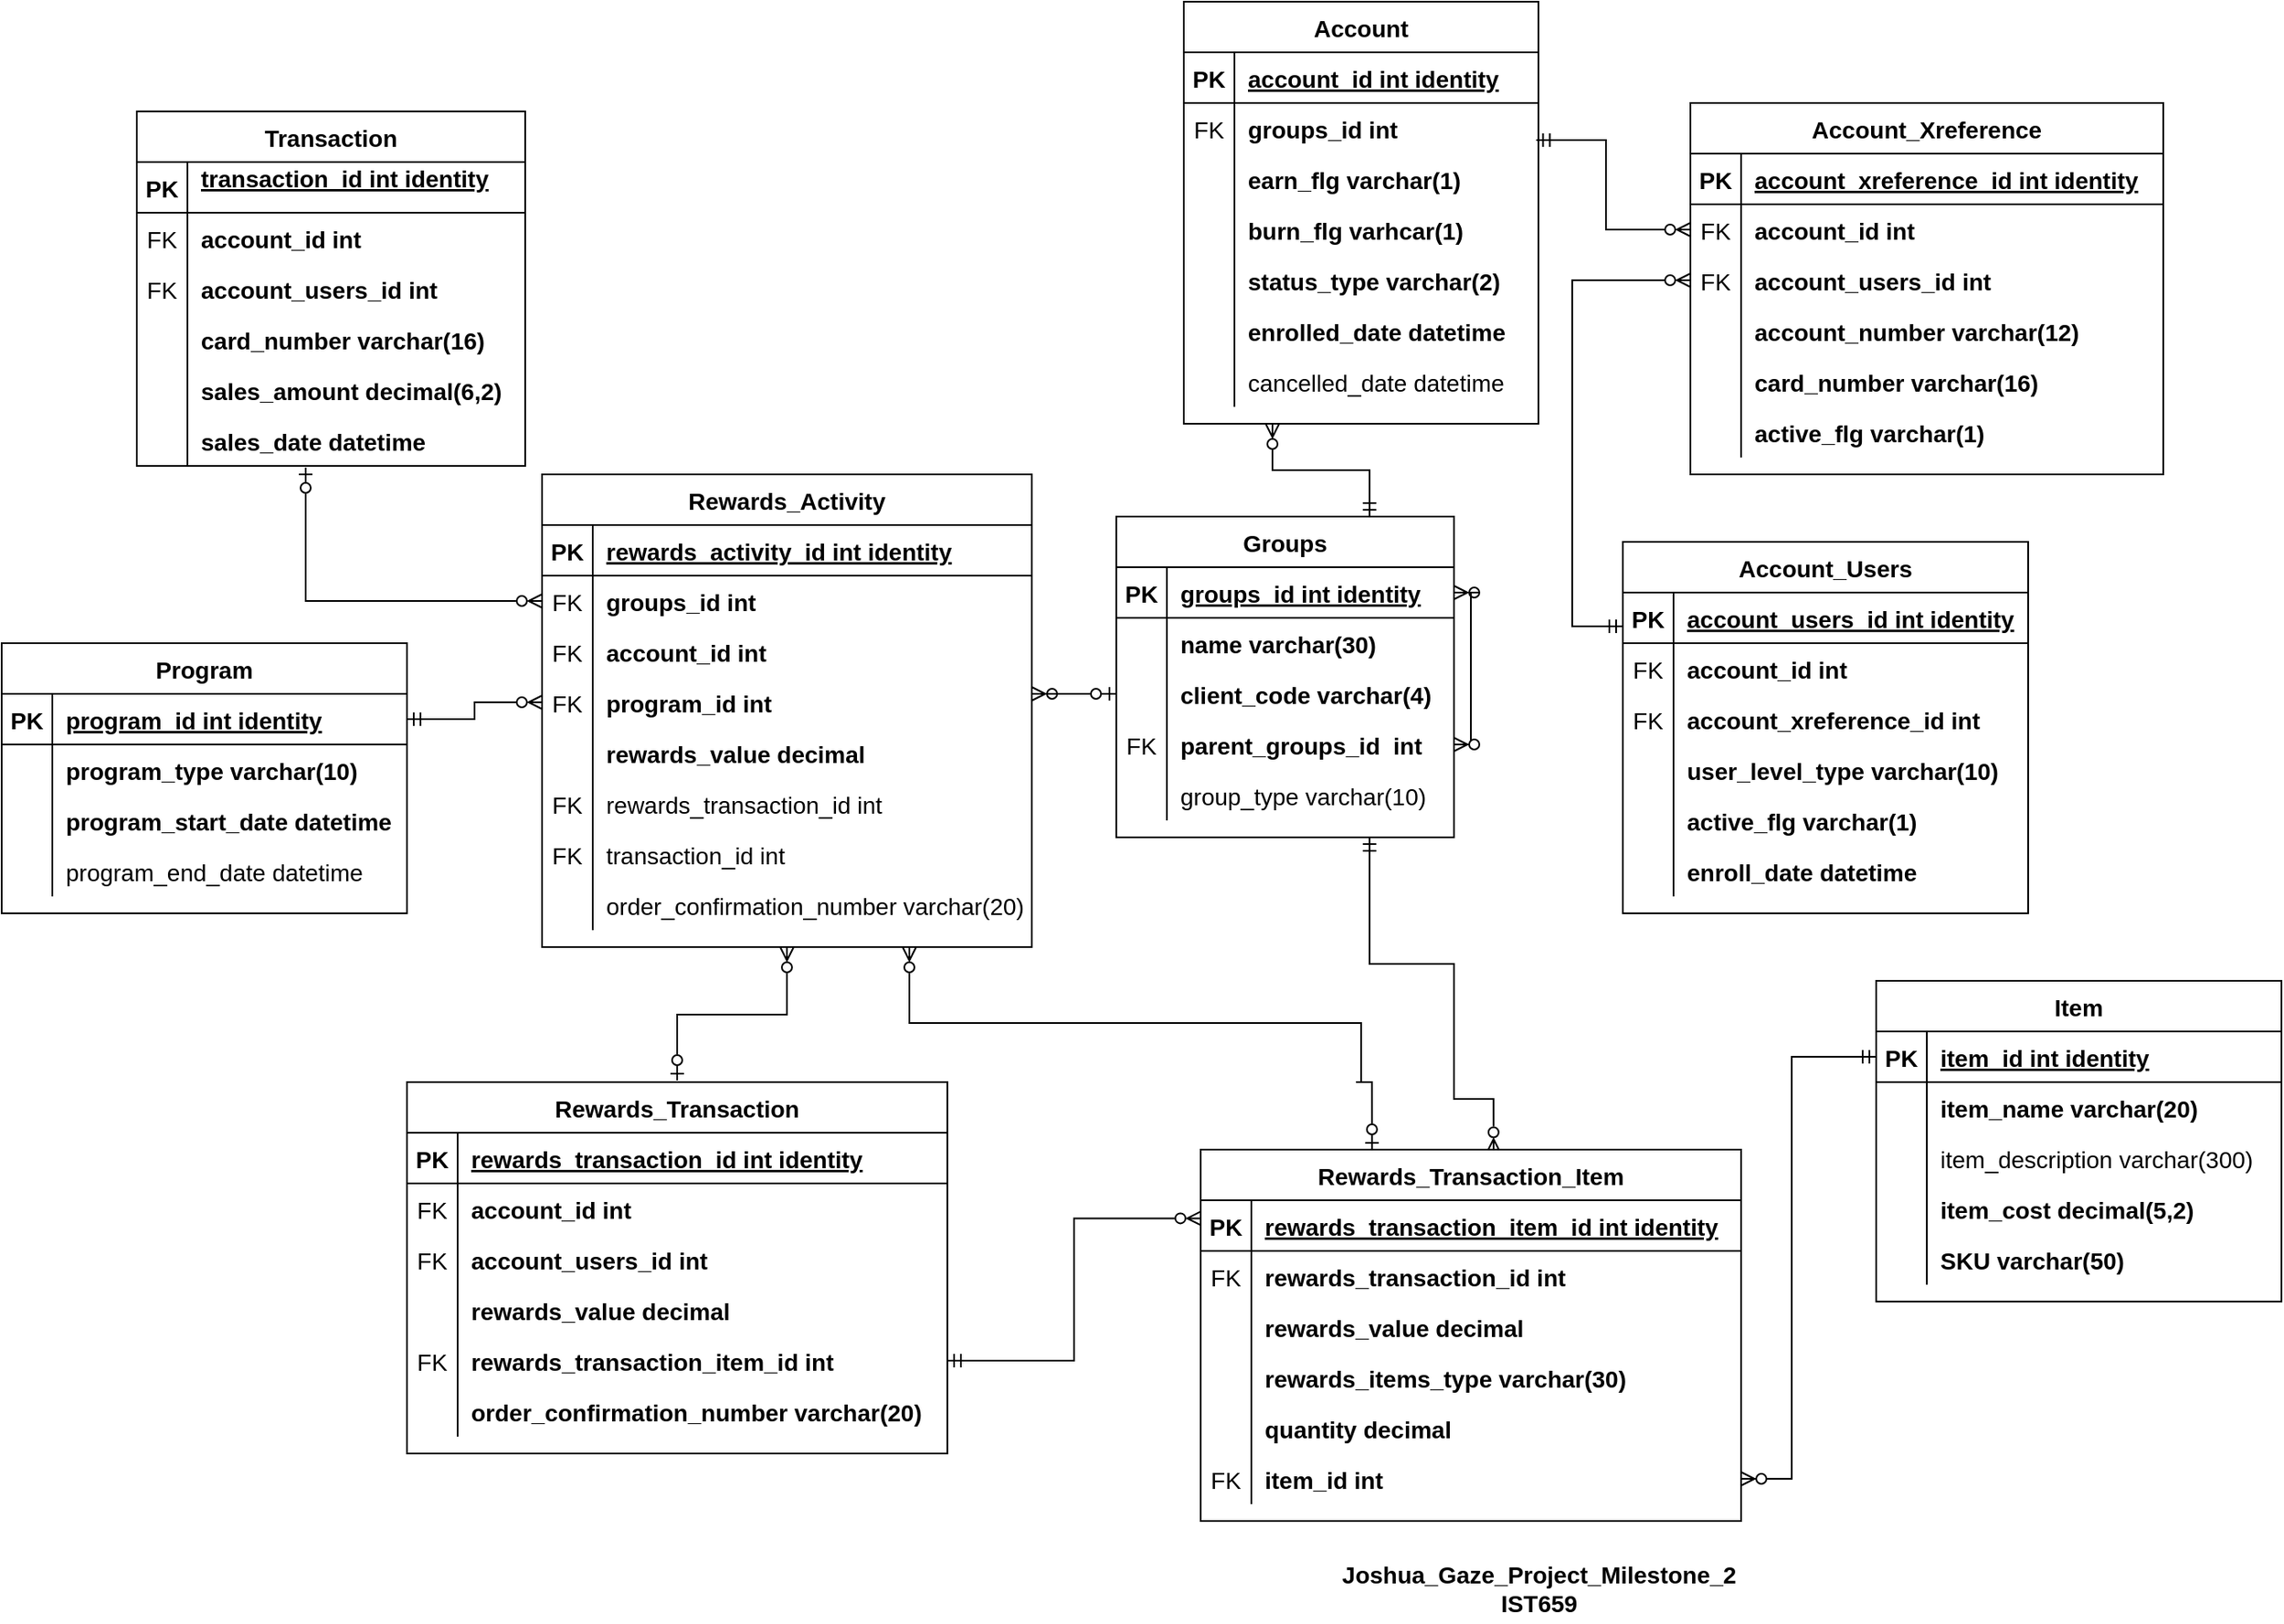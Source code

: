 <mxfile version="15.8.4" type="device"><diagram id="7MPd7UMhBFpWk0RRi4kR" name="Page-1"><mxGraphModel dx="1102" dy="905" grid="1" gridSize="10" guides="1" tooltips="1" connect="1" arrows="1" fold="1" page="1" pageScale="1" pageWidth="850" pageHeight="1100" math="0" shadow="0"><root><mxCell id="0"/><mxCell id="1" parent="0"/><mxCell id="dAakvY1xCbPfwV2Pbf-3-1" style="edgeStyle=orthogonalEdgeStyle;rounded=0;jumpStyle=none;jumpSize=6;orthogonalLoop=1;jettySize=auto;html=1;exitX=0.317;exitY=0;exitDx=0;exitDy=0;startArrow=ERzeroToOne;startFill=0;endArrow=ERzeroToMany;endFill=0;sourcePerimeterSpacing=1;targetPerimeterSpacing=1;entryX=0.75;entryY=1;entryDx=0;entryDy=0;fontSize=14;exitPerimeter=0;" parent="1" source="dAakvY1xCbPfwV2Pbf-3-95" target="dAakvY1xCbPfwV2Pbf-3-2" edge="1"><mxGeometry relative="1" as="geometry"><mxPoint x="740" y="600" as="targetPoint"/><Array as="points"><mxPoint x="1062" y="680"/><mxPoint x="1065" y="680"/><mxPoint x="1065" y="645"/><mxPoint x="775" y="645"/></Array></mxGeometry></mxCell><mxCell id="dAakvY1xCbPfwV2Pbf-3-2" value="Rewards_Activity" style="shape=table;startSize=30;container=1;collapsible=1;childLayout=tableLayout;fixedRows=1;rowLines=0;fontStyle=1;align=center;resizeLast=1;fontSize=14;" parent="1" vertex="1"><mxGeometry x="580" y="320" width="290" height="280" as="geometry"/></mxCell><mxCell id="dAakvY1xCbPfwV2Pbf-3-3" value="" style="shape=partialRectangle;collapsible=0;dropTarget=0;pointerEvents=0;fillColor=none;top=0;left=0;bottom=1;right=0;points=[[0,0.5],[1,0.5]];portConstraint=eastwest;fontSize=14;" parent="dAakvY1xCbPfwV2Pbf-3-2" vertex="1"><mxGeometry y="30" width="290" height="30" as="geometry"/></mxCell><mxCell id="dAakvY1xCbPfwV2Pbf-3-4" value="PK" style="shape=partialRectangle;connectable=0;fillColor=none;top=0;left=0;bottom=0;right=0;fontStyle=1;overflow=hidden;fontSize=14;" parent="dAakvY1xCbPfwV2Pbf-3-3" vertex="1"><mxGeometry width="30" height="30" as="geometry"><mxRectangle width="30" height="30" as="alternateBounds"/></mxGeometry></mxCell><mxCell id="dAakvY1xCbPfwV2Pbf-3-5" value="rewards_activity_id int identity" style="shape=partialRectangle;connectable=0;fillColor=none;top=0;left=0;bottom=0;right=0;align=left;spacingLeft=6;fontStyle=5;overflow=hidden;fontSize=14;" parent="dAakvY1xCbPfwV2Pbf-3-3" vertex="1"><mxGeometry x="30" width="260" height="30" as="geometry"><mxRectangle width="260" height="30" as="alternateBounds"/></mxGeometry></mxCell><mxCell id="dAakvY1xCbPfwV2Pbf-3-6" value="" style="shape=partialRectangle;collapsible=0;dropTarget=0;pointerEvents=0;fillColor=none;top=0;left=0;bottom=0;right=0;points=[[0,0.5],[1,0.5]];portConstraint=eastwest;fontSize=14;" parent="dAakvY1xCbPfwV2Pbf-3-2" vertex="1"><mxGeometry y="60" width="290" height="30" as="geometry"/></mxCell><mxCell id="dAakvY1xCbPfwV2Pbf-3-7" value="FK" style="shape=partialRectangle;connectable=0;fillColor=none;top=0;left=0;bottom=0;right=0;editable=1;overflow=hidden;fontSize=14;" parent="dAakvY1xCbPfwV2Pbf-3-6" vertex="1"><mxGeometry width="30" height="30" as="geometry"><mxRectangle width="30" height="30" as="alternateBounds"/></mxGeometry></mxCell><mxCell id="dAakvY1xCbPfwV2Pbf-3-8" value="groups_id int" style="shape=partialRectangle;connectable=0;fillColor=none;top=0;left=0;bottom=0;right=0;align=left;spacingLeft=6;overflow=hidden;fontStyle=1;fontSize=14;" parent="dAakvY1xCbPfwV2Pbf-3-6" vertex="1"><mxGeometry x="30" width="260" height="30" as="geometry"><mxRectangle width="260" height="30" as="alternateBounds"/></mxGeometry></mxCell><mxCell id="dAakvY1xCbPfwV2Pbf-3-9" value="" style="shape=partialRectangle;collapsible=0;dropTarget=0;pointerEvents=0;fillColor=none;top=0;left=0;bottom=0;right=0;points=[[0,0.5],[1,0.5]];portConstraint=eastwest;fontSize=14;" parent="dAakvY1xCbPfwV2Pbf-3-2" vertex="1"><mxGeometry y="90" width="290" height="30" as="geometry"/></mxCell><mxCell id="dAakvY1xCbPfwV2Pbf-3-10" value="FK" style="shape=partialRectangle;connectable=0;fillColor=none;top=0;left=0;bottom=0;right=0;editable=1;overflow=hidden;fontSize=14;" parent="dAakvY1xCbPfwV2Pbf-3-9" vertex="1"><mxGeometry width="30" height="30" as="geometry"><mxRectangle width="30" height="30" as="alternateBounds"/></mxGeometry></mxCell><mxCell id="dAakvY1xCbPfwV2Pbf-3-11" value="account_id int" style="shape=partialRectangle;connectable=0;fillColor=none;top=0;left=0;bottom=0;right=0;align=left;spacingLeft=6;overflow=hidden;fontStyle=1;fontSize=14;" parent="dAakvY1xCbPfwV2Pbf-3-9" vertex="1"><mxGeometry x="30" width="260" height="30" as="geometry"><mxRectangle width="260" height="30" as="alternateBounds"/></mxGeometry></mxCell><mxCell id="dAakvY1xCbPfwV2Pbf-3-12" value="" style="shape=partialRectangle;collapsible=0;dropTarget=0;pointerEvents=0;fillColor=none;top=0;left=0;bottom=0;right=0;points=[[0,0.5],[1,0.5]];portConstraint=eastwest;fontSize=14;" parent="dAakvY1xCbPfwV2Pbf-3-2" vertex="1"><mxGeometry y="120" width="290" height="30" as="geometry"/></mxCell><mxCell id="dAakvY1xCbPfwV2Pbf-3-13" value="FK" style="shape=partialRectangle;connectable=0;fillColor=none;top=0;left=0;bottom=0;right=0;editable=1;overflow=hidden;fontSize=14;" parent="dAakvY1xCbPfwV2Pbf-3-12" vertex="1"><mxGeometry width="30" height="30" as="geometry"><mxRectangle width="30" height="30" as="alternateBounds"/></mxGeometry></mxCell><mxCell id="dAakvY1xCbPfwV2Pbf-3-14" value="program_id int" style="shape=partialRectangle;connectable=0;fillColor=none;top=0;left=0;bottom=0;right=0;align=left;spacingLeft=6;overflow=hidden;fontStyle=1;fontSize=14;" parent="dAakvY1xCbPfwV2Pbf-3-12" vertex="1"><mxGeometry x="30" width="260" height="30" as="geometry"><mxRectangle width="260" height="30" as="alternateBounds"/></mxGeometry></mxCell><mxCell id="dAakvY1xCbPfwV2Pbf-3-15" value="" style="shape=partialRectangle;collapsible=0;dropTarget=0;pointerEvents=0;fillColor=none;top=0;left=0;bottom=0;right=0;points=[[0,0.5],[1,0.5]];portConstraint=eastwest;fontSize=14;" parent="dAakvY1xCbPfwV2Pbf-3-2" vertex="1"><mxGeometry y="150" width="290" height="30" as="geometry"/></mxCell><mxCell id="dAakvY1xCbPfwV2Pbf-3-16" value="" style="shape=partialRectangle;connectable=0;fillColor=none;top=0;left=0;bottom=0;right=0;editable=1;overflow=hidden;fontSize=14;" parent="dAakvY1xCbPfwV2Pbf-3-15" vertex="1"><mxGeometry width="30" height="30" as="geometry"><mxRectangle width="30" height="30" as="alternateBounds"/></mxGeometry></mxCell><mxCell id="dAakvY1xCbPfwV2Pbf-3-17" value="rewards_value decimal" style="shape=partialRectangle;connectable=0;fillColor=none;top=0;left=0;bottom=0;right=0;align=left;spacingLeft=6;overflow=hidden;fontStyle=1;fontSize=14;" parent="dAakvY1xCbPfwV2Pbf-3-15" vertex="1"><mxGeometry x="30" width="260" height="30" as="geometry"><mxRectangle width="260" height="30" as="alternateBounds"/></mxGeometry></mxCell><mxCell id="dAakvY1xCbPfwV2Pbf-3-18" value="" style="shape=partialRectangle;collapsible=0;dropTarget=0;pointerEvents=0;fillColor=none;top=0;left=0;bottom=0;right=0;points=[[0,0.5],[1,0.5]];portConstraint=eastwest;fontSize=14;" parent="dAakvY1xCbPfwV2Pbf-3-2" vertex="1"><mxGeometry y="180" width="290" height="30" as="geometry"/></mxCell><mxCell id="dAakvY1xCbPfwV2Pbf-3-19" value="FK" style="shape=partialRectangle;connectable=0;fillColor=none;top=0;left=0;bottom=0;right=0;editable=1;overflow=hidden;fontSize=14;" parent="dAakvY1xCbPfwV2Pbf-3-18" vertex="1"><mxGeometry width="30" height="30" as="geometry"><mxRectangle width="30" height="30" as="alternateBounds"/></mxGeometry></mxCell><mxCell id="dAakvY1xCbPfwV2Pbf-3-20" value="rewards_transaction_id int" style="shape=partialRectangle;connectable=0;fillColor=none;top=0;left=0;bottom=0;right=0;align=left;spacingLeft=6;overflow=hidden;fontSize=14;" parent="dAakvY1xCbPfwV2Pbf-3-18" vertex="1"><mxGeometry x="30" width="260" height="30" as="geometry"><mxRectangle width="260" height="30" as="alternateBounds"/></mxGeometry></mxCell><mxCell id="dAakvY1xCbPfwV2Pbf-3-21" value="" style="shape=partialRectangle;collapsible=0;dropTarget=0;pointerEvents=0;fillColor=none;top=0;left=0;bottom=0;right=0;points=[[0,0.5],[1,0.5]];portConstraint=eastwest;fontSize=14;" parent="dAakvY1xCbPfwV2Pbf-3-2" vertex="1"><mxGeometry y="210" width="290" height="30" as="geometry"/></mxCell><mxCell id="dAakvY1xCbPfwV2Pbf-3-22" value="FK" style="shape=partialRectangle;connectable=0;fillColor=none;top=0;left=0;bottom=0;right=0;editable=1;overflow=hidden;fontSize=14;" parent="dAakvY1xCbPfwV2Pbf-3-21" vertex="1"><mxGeometry width="30" height="30" as="geometry"><mxRectangle width="30" height="30" as="alternateBounds"/></mxGeometry></mxCell><mxCell id="dAakvY1xCbPfwV2Pbf-3-23" value="transaction_id int" style="shape=partialRectangle;connectable=0;fillColor=none;top=0;left=0;bottom=0;right=0;align=left;spacingLeft=6;overflow=hidden;fontSize=14;" parent="dAakvY1xCbPfwV2Pbf-3-21" vertex="1"><mxGeometry x="30" width="260" height="30" as="geometry"><mxRectangle width="260" height="30" as="alternateBounds"/></mxGeometry></mxCell><mxCell id="dAakvY1xCbPfwV2Pbf-3-220" value="" style="shape=partialRectangle;collapsible=0;dropTarget=0;pointerEvents=0;fillColor=none;top=0;left=0;bottom=0;right=0;points=[[0,0.5],[1,0.5]];portConstraint=eastwest;fontSize=14;" parent="dAakvY1xCbPfwV2Pbf-3-2" vertex="1"><mxGeometry y="240" width="290" height="30" as="geometry"/></mxCell><mxCell id="dAakvY1xCbPfwV2Pbf-3-221" value="" style="shape=partialRectangle;connectable=0;fillColor=none;top=0;left=0;bottom=0;right=0;editable=1;overflow=hidden;fontSize=14;" parent="dAakvY1xCbPfwV2Pbf-3-220" vertex="1"><mxGeometry width="30" height="30" as="geometry"><mxRectangle width="30" height="30" as="alternateBounds"/></mxGeometry></mxCell><mxCell id="dAakvY1xCbPfwV2Pbf-3-222" value="order_confirmation_number varchar(20)" style="shape=partialRectangle;connectable=0;fillColor=none;top=0;left=0;bottom=0;right=0;align=left;spacingLeft=6;overflow=hidden;fontSize=14;" parent="dAakvY1xCbPfwV2Pbf-3-220" vertex="1"><mxGeometry x="30" width="260" height="30" as="geometry"><mxRectangle width="260" height="30" as="alternateBounds"/></mxGeometry></mxCell><mxCell id="dAakvY1xCbPfwV2Pbf-3-24" style="edgeStyle=orthogonalEdgeStyle;rounded=0;jumpStyle=none;jumpSize=6;orthogonalLoop=1;jettySize=auto;html=1;entryX=0.542;entryY=0.008;entryDx=0;entryDy=0;startArrow=ERmandOne;startFill=0;endArrow=ERzeroToMany;endFill=0;sourcePerimeterSpacing=1;targetPerimeterSpacing=1;exitX=0.75;exitY=1;exitDx=0;exitDy=0;entryPerimeter=0;fontSize=14;" parent="1" source="dAakvY1xCbPfwV2Pbf-3-25" target="dAakvY1xCbPfwV2Pbf-3-95" edge="1"><mxGeometry relative="1" as="geometry"><mxPoint x="1000" y="550" as="sourcePoint"/><Array as="points"><mxPoint x="1070" y="610"/><mxPoint x="1120" y="610"/><mxPoint x="1120" y="690"/><mxPoint x="1143" y="690"/></Array></mxGeometry></mxCell><mxCell id="dAakvY1xCbPfwV2Pbf-3-185" style="edgeStyle=orthogonalEdgeStyle;rounded=0;orthogonalLoop=1;jettySize=auto;html=1;exitX=0.75;exitY=0;exitDx=0;exitDy=0;entryX=0.25;entryY=1;entryDx=0;entryDy=0;startArrow=ERmandOne;startFill=0;endArrow=ERzeroToMany;endFill=0;fontSize=14;" parent="1" source="dAakvY1xCbPfwV2Pbf-3-25" target="dAakvY1xCbPfwV2Pbf-3-62" edge="1"><mxGeometry relative="1" as="geometry"/></mxCell><mxCell id="dAakvY1xCbPfwV2Pbf-3-25" value="Groups" style="shape=table;startSize=30;container=1;collapsible=1;childLayout=tableLayout;fixedRows=1;rowLines=0;fontStyle=1;align=center;resizeLast=1;fontSize=14;" parent="1" vertex="1"><mxGeometry x="920" y="345" width="200" height="190" as="geometry"><mxRectangle x="70" y="350" width="80" height="30" as="alternateBounds"/></mxGeometry></mxCell><mxCell id="dAakvY1xCbPfwV2Pbf-3-26" value="" style="shape=partialRectangle;collapsible=0;dropTarget=0;pointerEvents=0;fillColor=none;top=0;left=0;bottom=1;right=0;points=[[0,0.5],[1,0.5]];portConstraint=eastwest;fontSize=14;" parent="dAakvY1xCbPfwV2Pbf-3-25" vertex="1"><mxGeometry y="30" width="200" height="30" as="geometry"/></mxCell><mxCell id="dAakvY1xCbPfwV2Pbf-3-27" value="PK" style="shape=partialRectangle;connectable=0;fillColor=none;top=0;left=0;bottom=0;right=0;fontStyle=1;overflow=hidden;fontSize=14;" parent="dAakvY1xCbPfwV2Pbf-3-26" vertex="1"><mxGeometry width="30" height="30" as="geometry"><mxRectangle width="30" height="30" as="alternateBounds"/></mxGeometry></mxCell><mxCell id="dAakvY1xCbPfwV2Pbf-3-28" value="groups_id int identity" style="shape=partialRectangle;connectable=0;fillColor=none;top=0;left=0;bottom=0;right=0;align=left;spacingLeft=6;fontStyle=5;overflow=hidden;fontSize=14;" parent="dAakvY1xCbPfwV2Pbf-3-26" vertex="1"><mxGeometry x="30" width="170" height="30" as="geometry"><mxRectangle width="170" height="30" as="alternateBounds"/></mxGeometry></mxCell><mxCell id="dAakvY1xCbPfwV2Pbf-3-29" value="" style="shape=partialRectangle;collapsible=0;dropTarget=0;pointerEvents=0;fillColor=none;top=0;left=0;bottom=0;right=0;points=[[0,0.5],[1,0.5]];portConstraint=eastwest;fontSize=14;" parent="dAakvY1xCbPfwV2Pbf-3-25" vertex="1"><mxGeometry y="60" width="200" height="30" as="geometry"/></mxCell><mxCell id="dAakvY1xCbPfwV2Pbf-3-30" value="" style="shape=partialRectangle;connectable=0;fillColor=none;top=0;left=0;bottom=0;right=0;editable=1;overflow=hidden;fontSize=14;" parent="dAakvY1xCbPfwV2Pbf-3-29" vertex="1"><mxGeometry width="30" height="30" as="geometry"><mxRectangle width="30" height="30" as="alternateBounds"/></mxGeometry></mxCell><mxCell id="dAakvY1xCbPfwV2Pbf-3-31" value="name varchar(30)" style="shape=partialRectangle;connectable=0;fillColor=none;top=0;left=0;bottom=0;right=0;align=left;spacingLeft=6;overflow=hidden;fontStyle=1;fontSize=14;" parent="dAakvY1xCbPfwV2Pbf-3-29" vertex="1"><mxGeometry x="30" width="170" height="30" as="geometry"><mxRectangle width="170" height="30" as="alternateBounds"/></mxGeometry></mxCell><mxCell id="dAakvY1xCbPfwV2Pbf-3-32" value="" style="shape=partialRectangle;collapsible=0;dropTarget=0;pointerEvents=0;fillColor=none;top=0;left=0;bottom=0;right=0;points=[[0,0.5],[1,0.5]];portConstraint=eastwest;fontSize=14;" parent="dAakvY1xCbPfwV2Pbf-3-25" vertex="1"><mxGeometry y="90" width="200" height="30" as="geometry"/></mxCell><mxCell id="dAakvY1xCbPfwV2Pbf-3-33" value="" style="shape=partialRectangle;connectable=0;fillColor=none;top=0;left=0;bottom=0;right=0;editable=1;overflow=hidden;fontSize=14;" parent="dAakvY1xCbPfwV2Pbf-3-32" vertex="1"><mxGeometry width="30" height="30" as="geometry"><mxRectangle width="30" height="30" as="alternateBounds"/></mxGeometry></mxCell><mxCell id="dAakvY1xCbPfwV2Pbf-3-34" value="client_code varchar(4)" style="shape=partialRectangle;connectable=0;fillColor=none;top=0;left=0;bottom=0;right=0;align=left;spacingLeft=6;overflow=hidden;fontStyle=1;fontSize=14;" parent="dAakvY1xCbPfwV2Pbf-3-32" vertex="1"><mxGeometry x="30" width="170" height="30" as="geometry"><mxRectangle width="170" height="30" as="alternateBounds"/></mxGeometry></mxCell><mxCell id="dAakvY1xCbPfwV2Pbf-3-35" value="" style="shape=partialRectangle;collapsible=0;dropTarget=0;pointerEvents=0;fillColor=none;top=0;left=0;bottom=0;right=0;points=[[0,0.5],[1,0.5]];portConstraint=eastwest;fontSize=14;" parent="dAakvY1xCbPfwV2Pbf-3-25" vertex="1"><mxGeometry y="120" width="200" height="30" as="geometry"/></mxCell><mxCell id="dAakvY1xCbPfwV2Pbf-3-36" value="FK" style="shape=partialRectangle;connectable=0;fillColor=none;top=0;left=0;bottom=0;right=0;editable=1;overflow=hidden;fontSize=14;" parent="dAakvY1xCbPfwV2Pbf-3-35" vertex="1"><mxGeometry width="30" height="30" as="geometry"><mxRectangle width="30" height="30" as="alternateBounds"/></mxGeometry></mxCell><mxCell id="dAakvY1xCbPfwV2Pbf-3-37" value="parent_groups_id  int" style="shape=partialRectangle;connectable=0;fillColor=none;top=0;left=0;bottom=0;right=0;align=left;spacingLeft=6;overflow=hidden;fontStyle=1;fontSize=14;" parent="dAakvY1xCbPfwV2Pbf-3-35" vertex="1"><mxGeometry x="30" width="170" height="30" as="geometry"><mxRectangle width="170" height="30" as="alternateBounds"/></mxGeometry></mxCell><mxCell id="dAakvY1xCbPfwV2Pbf-3-38" style="edgeStyle=orthogonalEdgeStyle;rounded=0;orthogonalLoop=1;jettySize=auto;html=1;exitX=1;exitY=0.5;exitDx=0;exitDy=0;startArrow=ERzeroToMany;startFill=1;endArrow=ERzeroToMany;endFill=0;entryX=1;entryY=0.5;entryDx=0;entryDy=0;fontSize=14;" parent="dAakvY1xCbPfwV2Pbf-3-25" source="dAakvY1xCbPfwV2Pbf-3-35" target="dAakvY1xCbPfwV2Pbf-3-26" edge="1"><mxGeometry relative="1" as="geometry"><mxPoint y="60" as="targetPoint"/><Array as="points"><mxPoint x="210" y="135"/><mxPoint x="210" y="45"/></Array></mxGeometry></mxCell><mxCell id="dAakvY1xCbPfwV2Pbf-3-39" value="" style="shape=partialRectangle;collapsible=0;dropTarget=0;pointerEvents=0;fillColor=none;top=0;left=0;bottom=0;right=0;points=[[0,0.5],[1,0.5]];portConstraint=eastwest;fontSize=14;" parent="dAakvY1xCbPfwV2Pbf-3-25" vertex="1"><mxGeometry y="150" width="200" height="30" as="geometry"/></mxCell><mxCell id="dAakvY1xCbPfwV2Pbf-3-40" value="" style="shape=partialRectangle;connectable=0;fillColor=none;top=0;left=0;bottom=0;right=0;editable=1;overflow=hidden;fontSize=14;" parent="dAakvY1xCbPfwV2Pbf-3-39" vertex="1"><mxGeometry width="30" height="30" as="geometry"><mxRectangle width="30" height="30" as="alternateBounds"/></mxGeometry></mxCell><mxCell id="dAakvY1xCbPfwV2Pbf-3-41" value="group_type varchar(10)" style="shape=partialRectangle;connectable=0;fillColor=none;top=0;left=0;bottom=0;right=0;align=left;spacingLeft=6;overflow=hidden;fontSize=14;" parent="dAakvY1xCbPfwV2Pbf-3-39" vertex="1"><mxGeometry x="30" width="170" height="30" as="geometry"><mxRectangle width="170" height="30" as="alternateBounds"/></mxGeometry></mxCell><mxCell id="dAakvY1xCbPfwV2Pbf-3-42" style="edgeStyle=orthogonalEdgeStyle;rounded=0;jumpStyle=none;jumpSize=6;orthogonalLoop=1;jettySize=auto;html=1;entryX=0;entryY=0.5;entryDx=0;entryDy=0;sourcePerimeterSpacing=1;targetPerimeterSpacing=1;endArrow=ERzeroToMany;endFill=0;startArrow=ERzeroToOne;startFill=0;fontSize=14;" parent="1" source="dAakvY1xCbPfwV2Pbf-3-43" target="dAakvY1xCbPfwV2Pbf-3-6" edge="1"><mxGeometry relative="1" as="geometry"><Array as="points"><mxPoint x="440" y="395"/></Array></mxGeometry></mxCell><mxCell id="dAakvY1xCbPfwV2Pbf-3-43" value="Transaction" style="shape=table;startSize=30;container=1;collapsible=1;childLayout=tableLayout;fixedRows=1;rowLines=0;fontStyle=1;align=center;resizeLast=1;fontSize=14;" parent="1" vertex="1"><mxGeometry x="340" y="105" width="230" height="210" as="geometry"><mxRectangle x="270" y="80" width="100" height="30" as="alternateBounds"/></mxGeometry></mxCell><mxCell id="dAakvY1xCbPfwV2Pbf-3-44" value="" style="shape=partialRectangle;collapsible=0;dropTarget=0;pointerEvents=0;fillColor=none;top=0;left=0;bottom=1;right=0;points=[[0,0.5],[1,0.5]];portConstraint=eastwest;fontSize=14;" parent="dAakvY1xCbPfwV2Pbf-3-43" vertex="1"><mxGeometry y="30" width="230" height="30" as="geometry"/></mxCell><mxCell id="dAakvY1xCbPfwV2Pbf-3-45" value="PK" style="shape=partialRectangle;connectable=0;fillColor=none;top=0;left=0;bottom=0;right=0;fontStyle=1;overflow=hidden;fontSize=14;" parent="dAakvY1xCbPfwV2Pbf-3-44" vertex="1"><mxGeometry width="30" height="30" as="geometry"><mxRectangle width="30" height="30" as="alternateBounds"/></mxGeometry></mxCell><mxCell id="dAakvY1xCbPfwV2Pbf-3-46" value="transaction_id int identity&#10; " style="shape=partialRectangle;connectable=0;fillColor=none;top=0;left=0;bottom=0;right=0;align=left;spacingLeft=6;fontStyle=5;overflow=hidden;fontSize=14;" parent="dAakvY1xCbPfwV2Pbf-3-44" vertex="1"><mxGeometry x="30" width="200" height="30" as="geometry"><mxRectangle width="200" height="30" as="alternateBounds"/></mxGeometry></mxCell><mxCell id="dAakvY1xCbPfwV2Pbf-3-47" value="" style="shape=partialRectangle;collapsible=0;dropTarget=0;pointerEvents=0;fillColor=none;top=0;left=0;bottom=0;right=0;points=[[0,0.5],[1,0.5]];portConstraint=eastwest;fontSize=14;" parent="dAakvY1xCbPfwV2Pbf-3-43" vertex="1"><mxGeometry y="60" width="230" height="30" as="geometry"/></mxCell><mxCell id="dAakvY1xCbPfwV2Pbf-3-48" value="FK" style="shape=partialRectangle;connectable=0;fillColor=none;top=0;left=0;bottom=0;right=0;editable=1;overflow=hidden;fontSize=14;" parent="dAakvY1xCbPfwV2Pbf-3-47" vertex="1"><mxGeometry width="30" height="30" as="geometry"><mxRectangle width="30" height="30" as="alternateBounds"/></mxGeometry></mxCell><mxCell id="dAakvY1xCbPfwV2Pbf-3-49" value="account_id int" style="shape=partialRectangle;connectable=0;fillColor=none;top=0;left=0;bottom=0;right=0;align=left;spacingLeft=6;overflow=hidden;fontStyle=1;fontSize=14;" parent="dAakvY1xCbPfwV2Pbf-3-47" vertex="1"><mxGeometry x="30" width="200" height="30" as="geometry"><mxRectangle width="200" height="30" as="alternateBounds"/></mxGeometry></mxCell><mxCell id="dAakvY1xCbPfwV2Pbf-3-50" value="" style="shape=partialRectangle;collapsible=0;dropTarget=0;pointerEvents=0;fillColor=none;top=0;left=0;bottom=0;right=0;points=[[0,0.5],[1,0.5]];portConstraint=eastwest;fontSize=14;" parent="dAakvY1xCbPfwV2Pbf-3-43" vertex="1"><mxGeometry y="90" width="230" height="30" as="geometry"/></mxCell><mxCell id="dAakvY1xCbPfwV2Pbf-3-51" value="FK" style="shape=partialRectangle;connectable=0;fillColor=none;top=0;left=0;bottom=0;right=0;editable=1;overflow=hidden;fontSize=14;" parent="dAakvY1xCbPfwV2Pbf-3-50" vertex="1"><mxGeometry width="30" height="30" as="geometry"><mxRectangle width="30" height="30" as="alternateBounds"/></mxGeometry></mxCell><mxCell id="dAakvY1xCbPfwV2Pbf-3-52" value="account_users_id int" style="shape=partialRectangle;connectable=0;fillColor=none;top=0;left=0;bottom=0;right=0;align=left;spacingLeft=6;overflow=hidden;fontStyle=1;fontSize=14;" parent="dAakvY1xCbPfwV2Pbf-3-50" vertex="1"><mxGeometry x="30" width="200" height="30" as="geometry"><mxRectangle width="200" height="30" as="alternateBounds"/></mxGeometry></mxCell><mxCell id="dAakvY1xCbPfwV2Pbf-3-53" value="" style="shape=partialRectangle;collapsible=0;dropTarget=0;pointerEvents=0;fillColor=none;top=0;left=0;bottom=0;right=0;points=[[0,0.5],[1,0.5]];portConstraint=eastwest;fontSize=14;" parent="dAakvY1xCbPfwV2Pbf-3-43" vertex="1"><mxGeometry y="120" width="230" height="30" as="geometry"/></mxCell><mxCell id="dAakvY1xCbPfwV2Pbf-3-54" value="" style="shape=partialRectangle;connectable=0;fillColor=none;top=0;left=0;bottom=0;right=0;editable=1;overflow=hidden;fontSize=14;" parent="dAakvY1xCbPfwV2Pbf-3-53" vertex="1"><mxGeometry width="30" height="30" as="geometry"><mxRectangle width="30" height="30" as="alternateBounds"/></mxGeometry></mxCell><mxCell id="dAakvY1xCbPfwV2Pbf-3-55" value="card_number varchar(16)" style="shape=partialRectangle;connectable=0;fillColor=none;top=0;left=0;bottom=0;right=0;align=left;spacingLeft=6;overflow=hidden;fontStyle=1;fontSize=14;" parent="dAakvY1xCbPfwV2Pbf-3-53" vertex="1"><mxGeometry x="30" width="200" height="30" as="geometry"><mxRectangle width="200" height="30" as="alternateBounds"/></mxGeometry></mxCell><mxCell id="dAakvY1xCbPfwV2Pbf-3-56" value="" style="shape=partialRectangle;collapsible=0;dropTarget=0;pointerEvents=0;fillColor=none;top=0;left=0;bottom=0;right=0;points=[[0,0.5],[1,0.5]];portConstraint=eastwest;fontSize=14;" parent="dAakvY1xCbPfwV2Pbf-3-43" vertex="1"><mxGeometry y="150" width="230" height="30" as="geometry"/></mxCell><mxCell id="dAakvY1xCbPfwV2Pbf-3-57" value="" style="shape=partialRectangle;connectable=0;fillColor=none;top=0;left=0;bottom=0;right=0;editable=1;overflow=hidden;fontSize=14;" parent="dAakvY1xCbPfwV2Pbf-3-56" vertex="1"><mxGeometry width="30" height="30" as="geometry"><mxRectangle width="30" height="30" as="alternateBounds"/></mxGeometry></mxCell><mxCell id="dAakvY1xCbPfwV2Pbf-3-58" value="sales_amount decimal(6,2)" style="shape=partialRectangle;connectable=0;fillColor=none;top=0;left=0;bottom=0;right=0;align=left;spacingLeft=6;overflow=hidden;fontStyle=1;fontSize=14;" parent="dAakvY1xCbPfwV2Pbf-3-56" vertex="1"><mxGeometry x="30" width="200" height="30" as="geometry"><mxRectangle width="200" height="30" as="alternateBounds"/></mxGeometry></mxCell><mxCell id="dAakvY1xCbPfwV2Pbf-3-59" value="" style="shape=partialRectangle;collapsible=0;dropTarget=0;pointerEvents=0;fillColor=none;top=0;left=0;bottom=0;right=0;points=[[0,0.5],[1,0.5]];portConstraint=eastwest;fontSize=14;" parent="dAakvY1xCbPfwV2Pbf-3-43" vertex="1"><mxGeometry y="180" width="230" height="30" as="geometry"/></mxCell><mxCell id="dAakvY1xCbPfwV2Pbf-3-60" value="" style="shape=partialRectangle;connectable=0;fillColor=none;top=0;left=0;bottom=0;right=0;editable=1;overflow=hidden;fontSize=14;" parent="dAakvY1xCbPfwV2Pbf-3-59" vertex="1"><mxGeometry width="30" height="30" as="geometry"><mxRectangle width="30" height="30" as="alternateBounds"/></mxGeometry></mxCell><mxCell id="dAakvY1xCbPfwV2Pbf-3-61" value="sales_date datetime" style="shape=partialRectangle;connectable=0;fillColor=none;top=0;left=0;bottom=0;right=0;align=left;spacingLeft=6;overflow=hidden;fontStyle=1;fontSize=14;" parent="dAakvY1xCbPfwV2Pbf-3-59" vertex="1"><mxGeometry x="30" width="200" height="30" as="geometry"><mxRectangle width="200" height="30" as="alternateBounds"/></mxGeometry></mxCell><mxCell id="dAakvY1xCbPfwV2Pbf-3-62" value="Account" style="shape=table;startSize=30;container=1;collapsible=1;childLayout=tableLayout;fixedRows=1;rowLines=0;fontStyle=1;align=center;resizeLast=1;fontSize=14;" parent="1" vertex="1"><mxGeometry x="960" y="40" width="210" height="250" as="geometry"><mxRectangle x="530" y="90" width="80" height="30" as="alternateBounds"/></mxGeometry></mxCell><mxCell id="dAakvY1xCbPfwV2Pbf-3-63" value="" style="shape=partialRectangle;collapsible=0;dropTarget=0;pointerEvents=0;fillColor=none;top=0;left=0;bottom=1;right=0;points=[[0,0.5],[1,0.5]];portConstraint=eastwest;fontSize=14;" parent="dAakvY1xCbPfwV2Pbf-3-62" vertex="1"><mxGeometry y="30" width="210" height="30" as="geometry"/></mxCell><mxCell id="dAakvY1xCbPfwV2Pbf-3-64" value="PK" style="shape=partialRectangle;connectable=0;fillColor=none;top=0;left=0;bottom=0;right=0;fontStyle=1;overflow=hidden;fontSize=14;" parent="dAakvY1xCbPfwV2Pbf-3-63" vertex="1"><mxGeometry width="30" height="30" as="geometry"><mxRectangle width="30" height="30" as="alternateBounds"/></mxGeometry></mxCell><mxCell id="dAakvY1xCbPfwV2Pbf-3-65" value="account_id int identity" style="shape=partialRectangle;connectable=0;fillColor=none;top=0;left=0;bottom=0;right=0;align=left;spacingLeft=6;fontStyle=5;overflow=hidden;fontSize=14;" parent="dAakvY1xCbPfwV2Pbf-3-63" vertex="1"><mxGeometry x="30" width="180" height="30" as="geometry"><mxRectangle width="180" height="30" as="alternateBounds"/></mxGeometry></mxCell><mxCell id="dAakvY1xCbPfwV2Pbf-3-66" value="" style="shape=partialRectangle;collapsible=0;dropTarget=0;pointerEvents=0;fillColor=none;top=0;left=0;bottom=0;right=0;points=[[0,0.5],[1,0.5]];portConstraint=eastwest;fontSize=14;" parent="dAakvY1xCbPfwV2Pbf-3-62" vertex="1"><mxGeometry y="60" width="210" height="30" as="geometry"/></mxCell><mxCell id="dAakvY1xCbPfwV2Pbf-3-67" value="FK" style="shape=partialRectangle;connectable=0;fillColor=none;top=0;left=0;bottom=0;right=0;editable=1;overflow=hidden;fontSize=14;" parent="dAakvY1xCbPfwV2Pbf-3-66" vertex="1"><mxGeometry width="30" height="30" as="geometry"><mxRectangle width="30" height="30" as="alternateBounds"/></mxGeometry></mxCell><mxCell id="dAakvY1xCbPfwV2Pbf-3-68" value="groups_id int" style="shape=partialRectangle;connectable=0;fillColor=none;top=0;left=0;bottom=0;right=0;align=left;spacingLeft=6;overflow=hidden;fontStyle=1;fontSize=14;" parent="dAakvY1xCbPfwV2Pbf-3-66" vertex="1"><mxGeometry x="30" width="180" height="30" as="geometry"><mxRectangle width="180" height="30" as="alternateBounds"/></mxGeometry></mxCell><mxCell id="dAakvY1xCbPfwV2Pbf-3-69" value="" style="shape=partialRectangle;collapsible=0;dropTarget=0;pointerEvents=0;fillColor=none;top=0;left=0;bottom=0;right=0;points=[[0,0.5],[1,0.5]];portConstraint=eastwest;fontSize=14;" parent="dAakvY1xCbPfwV2Pbf-3-62" vertex="1"><mxGeometry y="90" width="210" height="30" as="geometry"/></mxCell><mxCell id="dAakvY1xCbPfwV2Pbf-3-70" value="" style="shape=partialRectangle;connectable=0;fillColor=none;top=0;left=0;bottom=0;right=0;editable=1;overflow=hidden;fontSize=14;" parent="dAakvY1xCbPfwV2Pbf-3-69" vertex="1"><mxGeometry width="30" height="30" as="geometry"><mxRectangle width="30" height="30" as="alternateBounds"/></mxGeometry></mxCell><mxCell id="dAakvY1xCbPfwV2Pbf-3-71" value="earn_flg varchar(1)" style="shape=partialRectangle;connectable=0;fillColor=none;top=0;left=0;bottom=0;right=0;align=left;spacingLeft=6;overflow=hidden;fontStyle=1;fontSize=14;" parent="dAakvY1xCbPfwV2Pbf-3-69" vertex="1"><mxGeometry x="30" width="180" height="30" as="geometry"><mxRectangle width="180" height="30" as="alternateBounds"/></mxGeometry></mxCell><mxCell id="dAakvY1xCbPfwV2Pbf-3-72" value="" style="shape=partialRectangle;collapsible=0;dropTarget=0;pointerEvents=0;fillColor=none;top=0;left=0;bottom=0;right=0;points=[[0,0.5],[1,0.5]];portConstraint=eastwest;fontSize=14;" parent="dAakvY1xCbPfwV2Pbf-3-62" vertex="1"><mxGeometry y="120" width="210" height="30" as="geometry"/></mxCell><mxCell id="dAakvY1xCbPfwV2Pbf-3-73" value="" style="shape=partialRectangle;connectable=0;fillColor=none;top=0;left=0;bottom=0;right=0;editable=1;overflow=hidden;fontSize=14;" parent="dAakvY1xCbPfwV2Pbf-3-72" vertex="1"><mxGeometry width="30" height="30" as="geometry"><mxRectangle width="30" height="30" as="alternateBounds"/></mxGeometry></mxCell><mxCell id="dAakvY1xCbPfwV2Pbf-3-74" value="burn_flg varhcar(1)" style="shape=partialRectangle;connectable=0;fillColor=none;top=0;left=0;bottom=0;right=0;align=left;spacingLeft=6;overflow=hidden;fontStyle=1;fontSize=14;" parent="dAakvY1xCbPfwV2Pbf-3-72" vertex="1"><mxGeometry x="30" width="180" height="30" as="geometry"><mxRectangle width="180" height="30" as="alternateBounds"/></mxGeometry></mxCell><mxCell id="dAakvY1xCbPfwV2Pbf-3-196" value="" style="shape=partialRectangle;collapsible=0;dropTarget=0;pointerEvents=0;fillColor=none;top=0;left=0;bottom=0;right=0;points=[[0,0.5],[1,0.5]];portConstraint=eastwest;fontSize=14;" parent="dAakvY1xCbPfwV2Pbf-3-62" vertex="1"><mxGeometry y="150" width="210" height="30" as="geometry"/></mxCell><mxCell id="dAakvY1xCbPfwV2Pbf-3-197" value="" style="shape=partialRectangle;connectable=0;fillColor=none;top=0;left=0;bottom=0;right=0;editable=1;overflow=hidden;fontSize=14;" parent="dAakvY1xCbPfwV2Pbf-3-196" vertex="1"><mxGeometry width="30" height="30" as="geometry"><mxRectangle width="30" height="30" as="alternateBounds"/></mxGeometry></mxCell><mxCell id="dAakvY1xCbPfwV2Pbf-3-198" value="status_type varchar(2)" style="shape=partialRectangle;connectable=0;fillColor=none;top=0;left=0;bottom=0;right=0;align=left;spacingLeft=6;overflow=hidden;fontStyle=1;fontSize=14;" parent="dAakvY1xCbPfwV2Pbf-3-196" vertex="1"><mxGeometry x="30" width="180" height="30" as="geometry"><mxRectangle width="180" height="30" as="alternateBounds"/></mxGeometry></mxCell><mxCell id="dAakvY1xCbPfwV2Pbf-3-75" value="" style="shape=partialRectangle;collapsible=0;dropTarget=0;pointerEvents=0;fillColor=none;top=0;left=0;bottom=0;right=0;points=[[0,0.5],[1,0.5]];portConstraint=eastwest;fontSize=14;" parent="dAakvY1xCbPfwV2Pbf-3-62" vertex="1"><mxGeometry y="180" width="210" height="30" as="geometry"/></mxCell><mxCell id="dAakvY1xCbPfwV2Pbf-3-76" value="" style="shape=partialRectangle;connectable=0;fillColor=none;top=0;left=0;bottom=0;right=0;editable=1;overflow=hidden;fontSize=14;" parent="dAakvY1xCbPfwV2Pbf-3-75" vertex="1"><mxGeometry width="30" height="30" as="geometry"><mxRectangle width="30" height="30" as="alternateBounds"/></mxGeometry></mxCell><mxCell id="dAakvY1xCbPfwV2Pbf-3-77" value="enrolled_date datetime" style="shape=partialRectangle;connectable=0;fillColor=none;top=0;left=0;bottom=0;right=0;align=left;spacingLeft=6;overflow=hidden;fontStyle=1;fontSize=14;" parent="dAakvY1xCbPfwV2Pbf-3-75" vertex="1"><mxGeometry x="30" width="180" height="30" as="geometry"><mxRectangle width="180" height="30" as="alternateBounds"/></mxGeometry></mxCell><mxCell id="dAakvY1xCbPfwV2Pbf-3-193" value="" style="shape=partialRectangle;collapsible=0;dropTarget=0;pointerEvents=0;fillColor=none;top=0;left=0;bottom=0;right=0;points=[[0,0.5],[1,0.5]];portConstraint=eastwest;fontSize=14;" parent="dAakvY1xCbPfwV2Pbf-3-62" vertex="1"><mxGeometry y="210" width="210" height="30" as="geometry"/></mxCell><mxCell id="dAakvY1xCbPfwV2Pbf-3-194" value="" style="shape=partialRectangle;connectable=0;fillColor=none;top=0;left=0;bottom=0;right=0;editable=1;overflow=hidden;fontSize=14;" parent="dAakvY1xCbPfwV2Pbf-3-193" vertex="1"><mxGeometry width="30" height="30" as="geometry"><mxRectangle width="30" height="30" as="alternateBounds"/></mxGeometry></mxCell><mxCell id="dAakvY1xCbPfwV2Pbf-3-195" value="cancelled_date datetime" style="shape=partialRectangle;connectable=0;fillColor=none;top=0;left=0;bottom=0;right=0;align=left;spacingLeft=6;overflow=hidden;fontStyle=0;fontSize=14;" parent="dAakvY1xCbPfwV2Pbf-3-193" vertex="1"><mxGeometry x="30" width="180" height="30" as="geometry"><mxRectangle width="180" height="30" as="alternateBounds"/></mxGeometry></mxCell><mxCell id="dAakvY1xCbPfwV2Pbf-3-78" style="edgeStyle=orthogonalEdgeStyle;rounded=0;jumpStyle=none;jumpSize=6;orthogonalLoop=1;jettySize=auto;html=1;entryX=0.5;entryY=1;entryDx=0;entryDy=0;startArrow=ERzeroToOne;startFill=0;endArrow=ERzeroToMany;endFill=0;sourcePerimeterSpacing=1;targetPerimeterSpacing=1;fontSize=14;" parent="1" source="dAakvY1xCbPfwV2Pbf-3-79" target="dAakvY1xCbPfwV2Pbf-3-2" edge="1"><mxGeometry relative="1" as="geometry"/></mxCell><mxCell id="dAakvY1xCbPfwV2Pbf-3-79" value="Rewards_Transaction" style="shape=table;startSize=30;container=1;collapsible=1;childLayout=tableLayout;fixedRows=1;rowLines=0;fontStyle=1;align=center;resizeLast=1;fontSize=14;" parent="1" vertex="1"><mxGeometry x="500" y="680" width="320" height="220" as="geometry"/></mxCell><mxCell id="dAakvY1xCbPfwV2Pbf-3-80" value="" style="shape=partialRectangle;collapsible=0;dropTarget=0;pointerEvents=0;fillColor=none;top=0;left=0;bottom=1;right=0;points=[[0,0.5],[1,0.5]];portConstraint=eastwest;fontSize=14;" parent="dAakvY1xCbPfwV2Pbf-3-79" vertex="1"><mxGeometry y="30" width="320" height="30" as="geometry"/></mxCell><mxCell id="dAakvY1xCbPfwV2Pbf-3-81" value="PK" style="shape=partialRectangle;connectable=0;fillColor=none;top=0;left=0;bottom=0;right=0;fontStyle=1;overflow=hidden;fontSize=14;" parent="dAakvY1xCbPfwV2Pbf-3-80" vertex="1"><mxGeometry width="30" height="30" as="geometry"><mxRectangle width="30" height="30" as="alternateBounds"/></mxGeometry></mxCell><mxCell id="dAakvY1xCbPfwV2Pbf-3-82" value="rewards_transaction_id int identity" style="shape=partialRectangle;connectable=0;fillColor=none;top=0;left=0;bottom=0;right=0;align=left;spacingLeft=6;fontStyle=5;overflow=hidden;fontSize=14;" parent="dAakvY1xCbPfwV2Pbf-3-80" vertex="1"><mxGeometry x="30" width="290" height="30" as="geometry"><mxRectangle width="290" height="30" as="alternateBounds"/></mxGeometry></mxCell><mxCell id="dAakvY1xCbPfwV2Pbf-3-83" value="" style="shape=partialRectangle;collapsible=0;dropTarget=0;pointerEvents=0;fillColor=none;top=0;left=0;bottom=0;right=0;points=[[0,0.5],[1,0.5]];portConstraint=eastwest;fontSize=14;" parent="dAakvY1xCbPfwV2Pbf-3-79" vertex="1"><mxGeometry y="60" width="320" height="30" as="geometry"/></mxCell><mxCell id="dAakvY1xCbPfwV2Pbf-3-84" value="FK" style="shape=partialRectangle;connectable=0;fillColor=none;top=0;left=0;bottom=0;right=0;editable=1;overflow=hidden;fontSize=14;" parent="dAakvY1xCbPfwV2Pbf-3-83" vertex="1"><mxGeometry width="30" height="30" as="geometry"><mxRectangle width="30" height="30" as="alternateBounds"/></mxGeometry></mxCell><mxCell id="dAakvY1xCbPfwV2Pbf-3-85" value="account_id int" style="shape=partialRectangle;connectable=0;fillColor=none;top=0;left=0;bottom=0;right=0;align=left;spacingLeft=6;overflow=hidden;fontStyle=1;fontSize=14;" parent="dAakvY1xCbPfwV2Pbf-3-83" vertex="1"><mxGeometry x="30" width="290" height="30" as="geometry"><mxRectangle width="290" height="30" as="alternateBounds"/></mxGeometry></mxCell><mxCell id="dAakvY1xCbPfwV2Pbf-3-86" value="" style="shape=partialRectangle;collapsible=0;dropTarget=0;pointerEvents=0;fillColor=none;top=0;left=0;bottom=0;right=0;points=[[0,0.5],[1,0.5]];portConstraint=eastwest;fontSize=14;" parent="dAakvY1xCbPfwV2Pbf-3-79" vertex="1"><mxGeometry y="90" width="320" height="30" as="geometry"/></mxCell><mxCell id="dAakvY1xCbPfwV2Pbf-3-87" value="FK" style="shape=partialRectangle;connectable=0;fillColor=none;top=0;left=0;bottom=0;right=0;editable=1;overflow=hidden;fontSize=14;" parent="dAakvY1xCbPfwV2Pbf-3-86" vertex="1"><mxGeometry width="30" height="30" as="geometry"><mxRectangle width="30" height="30" as="alternateBounds"/></mxGeometry></mxCell><mxCell id="dAakvY1xCbPfwV2Pbf-3-88" value="account_users_id int" style="shape=partialRectangle;connectable=0;fillColor=none;top=0;left=0;bottom=0;right=0;align=left;spacingLeft=6;overflow=hidden;fontStyle=1;fontSize=14;" parent="dAakvY1xCbPfwV2Pbf-3-86" vertex="1"><mxGeometry x="30" width="290" height="30" as="geometry"><mxRectangle width="290" height="30" as="alternateBounds"/></mxGeometry></mxCell><mxCell id="dAakvY1xCbPfwV2Pbf-3-89" value="" style="shape=partialRectangle;collapsible=0;dropTarget=0;pointerEvents=0;fillColor=none;top=0;left=0;bottom=0;right=0;points=[[0,0.5],[1,0.5]];portConstraint=eastwest;fontSize=14;" parent="dAakvY1xCbPfwV2Pbf-3-79" vertex="1"><mxGeometry y="120" width="320" height="30" as="geometry"/></mxCell><mxCell id="dAakvY1xCbPfwV2Pbf-3-90" value="" style="shape=partialRectangle;connectable=0;fillColor=none;top=0;left=0;bottom=0;right=0;editable=1;overflow=hidden;fontSize=14;" parent="dAakvY1xCbPfwV2Pbf-3-89" vertex="1"><mxGeometry width="30" height="30" as="geometry"><mxRectangle width="30" height="30" as="alternateBounds"/></mxGeometry></mxCell><mxCell id="dAakvY1xCbPfwV2Pbf-3-91" value="rewards_value decimal" style="shape=partialRectangle;connectable=0;fillColor=none;top=0;left=0;bottom=0;right=0;align=left;spacingLeft=6;overflow=hidden;fontStyle=1;fontSize=14;" parent="dAakvY1xCbPfwV2Pbf-3-89" vertex="1"><mxGeometry x="30" width="290" height="30" as="geometry"><mxRectangle width="290" height="30" as="alternateBounds"/></mxGeometry></mxCell><mxCell id="dAakvY1xCbPfwV2Pbf-3-92" value="" style="shape=partialRectangle;collapsible=0;dropTarget=0;pointerEvents=0;fillColor=none;top=0;left=0;bottom=0;right=0;points=[[0,0.5],[1,0.5]];portConstraint=eastwest;fontSize=14;" parent="dAakvY1xCbPfwV2Pbf-3-79" vertex="1"><mxGeometry y="150" width="320" height="30" as="geometry"/></mxCell><mxCell id="dAakvY1xCbPfwV2Pbf-3-93" value="FK" style="shape=partialRectangle;connectable=0;fillColor=none;top=0;left=0;bottom=0;right=0;editable=1;overflow=hidden;fontSize=14;" parent="dAakvY1xCbPfwV2Pbf-3-92" vertex="1"><mxGeometry width="30" height="30" as="geometry"><mxRectangle width="30" height="30" as="alternateBounds"/></mxGeometry></mxCell><mxCell id="dAakvY1xCbPfwV2Pbf-3-94" value="rewards_transaction_item_id int" style="shape=partialRectangle;connectable=0;fillColor=none;top=0;left=0;bottom=0;right=0;align=left;spacingLeft=6;overflow=hidden;fontStyle=1;fontSize=14;" parent="dAakvY1xCbPfwV2Pbf-3-92" vertex="1"><mxGeometry x="30" width="290" height="30" as="geometry"><mxRectangle width="290" height="30" as="alternateBounds"/></mxGeometry></mxCell><mxCell id="dAakvY1xCbPfwV2Pbf-3-217" value="" style="shape=partialRectangle;collapsible=0;dropTarget=0;pointerEvents=0;fillColor=none;top=0;left=0;bottom=0;right=0;points=[[0,0.5],[1,0.5]];portConstraint=eastwest;fontSize=14;" parent="dAakvY1xCbPfwV2Pbf-3-79" vertex="1"><mxGeometry y="180" width="320" height="30" as="geometry"/></mxCell><mxCell id="dAakvY1xCbPfwV2Pbf-3-218" value="" style="shape=partialRectangle;connectable=0;fillColor=none;top=0;left=0;bottom=0;right=0;editable=1;overflow=hidden;fontSize=14;" parent="dAakvY1xCbPfwV2Pbf-3-217" vertex="1"><mxGeometry width="30" height="30" as="geometry"><mxRectangle width="30" height="30" as="alternateBounds"/></mxGeometry></mxCell><mxCell id="dAakvY1xCbPfwV2Pbf-3-219" value="order_confirmation_number varchar(20)" style="shape=partialRectangle;connectable=0;fillColor=none;top=0;left=0;bottom=0;right=0;align=left;spacingLeft=6;overflow=hidden;fontStyle=1;fontSize=14;" parent="dAakvY1xCbPfwV2Pbf-3-217" vertex="1"><mxGeometry x="30" width="290" height="30" as="geometry"><mxRectangle width="290" height="30" as="alternateBounds"/></mxGeometry></mxCell><mxCell id="dAakvY1xCbPfwV2Pbf-3-95" value="Rewards_Transaction_Item" style="shape=table;startSize=30;container=1;collapsible=1;childLayout=tableLayout;fixedRows=1;rowLines=0;fontStyle=1;align=center;resizeLast=1;fontSize=14;" parent="1" vertex="1"><mxGeometry x="970" y="720" width="320" height="220" as="geometry"><mxRectangle x="615" y="640" width="190" height="30" as="alternateBounds"/></mxGeometry></mxCell><mxCell id="dAakvY1xCbPfwV2Pbf-3-96" value="" style="shape=partialRectangle;collapsible=0;dropTarget=0;pointerEvents=0;fillColor=none;top=0;left=0;bottom=1;right=0;points=[[0,0.5],[1,0.5]];portConstraint=eastwest;fontSize=14;" parent="dAakvY1xCbPfwV2Pbf-3-95" vertex="1"><mxGeometry y="30" width="320" height="30" as="geometry"/></mxCell><mxCell id="dAakvY1xCbPfwV2Pbf-3-97" value="PK" style="shape=partialRectangle;connectable=0;fillColor=none;top=0;left=0;bottom=0;right=0;fontStyle=1;overflow=hidden;fontSize=14;" parent="dAakvY1xCbPfwV2Pbf-3-96" vertex="1"><mxGeometry width="30" height="30" as="geometry"><mxRectangle width="30" height="30" as="alternateBounds"/></mxGeometry></mxCell><mxCell id="dAakvY1xCbPfwV2Pbf-3-98" value="rewards_transaction_item_id int identity" style="shape=partialRectangle;connectable=0;fillColor=none;top=0;left=0;bottom=0;right=0;align=left;spacingLeft=6;fontStyle=5;overflow=hidden;fontSize=14;" parent="dAakvY1xCbPfwV2Pbf-3-96" vertex="1"><mxGeometry x="30" width="290" height="30" as="geometry"><mxRectangle width="290" height="30" as="alternateBounds"/></mxGeometry></mxCell><mxCell id="dAakvY1xCbPfwV2Pbf-3-99" value="" style="shape=partialRectangle;collapsible=0;dropTarget=0;pointerEvents=0;fillColor=none;top=0;left=0;bottom=0;right=0;points=[[0,0.5],[1,0.5]];portConstraint=eastwest;fontSize=14;" parent="dAakvY1xCbPfwV2Pbf-3-95" vertex="1"><mxGeometry y="60" width="320" height="30" as="geometry"/></mxCell><mxCell id="dAakvY1xCbPfwV2Pbf-3-100" value="FK" style="shape=partialRectangle;connectable=0;fillColor=none;top=0;left=0;bottom=0;right=0;editable=1;overflow=hidden;fontSize=14;" parent="dAakvY1xCbPfwV2Pbf-3-99" vertex="1"><mxGeometry width="30" height="30" as="geometry"><mxRectangle width="30" height="30" as="alternateBounds"/></mxGeometry></mxCell><mxCell id="dAakvY1xCbPfwV2Pbf-3-101" value="rewards_transaction_id int" style="shape=partialRectangle;connectable=0;fillColor=none;top=0;left=0;bottom=0;right=0;align=left;spacingLeft=6;overflow=hidden;fontStyle=1;fontSize=14;" parent="dAakvY1xCbPfwV2Pbf-3-99" vertex="1"><mxGeometry x="30" width="290" height="30" as="geometry"><mxRectangle width="290" height="30" as="alternateBounds"/></mxGeometry></mxCell><mxCell id="dAakvY1xCbPfwV2Pbf-3-102" value="" style="shape=partialRectangle;collapsible=0;dropTarget=0;pointerEvents=0;fillColor=none;top=0;left=0;bottom=0;right=0;points=[[0,0.5],[1,0.5]];portConstraint=eastwest;fontSize=14;" parent="dAakvY1xCbPfwV2Pbf-3-95" vertex="1"><mxGeometry y="90" width="320" height="30" as="geometry"/></mxCell><mxCell id="dAakvY1xCbPfwV2Pbf-3-103" value="" style="shape=partialRectangle;connectable=0;fillColor=none;top=0;left=0;bottom=0;right=0;editable=1;overflow=hidden;fontSize=14;" parent="dAakvY1xCbPfwV2Pbf-3-102" vertex="1"><mxGeometry width="30" height="30" as="geometry"><mxRectangle width="30" height="30" as="alternateBounds"/></mxGeometry></mxCell><mxCell id="dAakvY1xCbPfwV2Pbf-3-104" value="rewards_value decimal" style="shape=partialRectangle;connectable=0;fillColor=none;top=0;left=0;bottom=0;right=0;align=left;spacingLeft=6;overflow=hidden;fontStyle=1;fontSize=14;" parent="dAakvY1xCbPfwV2Pbf-3-102" vertex="1"><mxGeometry x="30" width="290" height="30" as="geometry"><mxRectangle width="290" height="30" as="alternateBounds"/></mxGeometry></mxCell><mxCell id="dAakvY1xCbPfwV2Pbf-3-202" value="" style="shape=partialRectangle;collapsible=0;dropTarget=0;pointerEvents=0;fillColor=none;top=0;left=0;bottom=0;right=0;points=[[0,0.5],[1,0.5]];portConstraint=eastwest;fontSize=14;" parent="dAakvY1xCbPfwV2Pbf-3-95" vertex="1"><mxGeometry y="120" width="320" height="30" as="geometry"/></mxCell><mxCell id="dAakvY1xCbPfwV2Pbf-3-203" value="" style="shape=partialRectangle;connectable=0;fillColor=none;top=0;left=0;bottom=0;right=0;editable=1;overflow=hidden;fontSize=14;" parent="dAakvY1xCbPfwV2Pbf-3-202" vertex="1"><mxGeometry width="30" height="30" as="geometry"><mxRectangle width="30" height="30" as="alternateBounds"/></mxGeometry></mxCell><mxCell id="dAakvY1xCbPfwV2Pbf-3-204" value="rewards_items_type varchar(30)" style="shape=partialRectangle;connectable=0;fillColor=none;top=0;left=0;bottom=0;right=0;align=left;spacingLeft=6;overflow=hidden;fontStyle=1;fontSize=14;" parent="dAakvY1xCbPfwV2Pbf-3-202" vertex="1"><mxGeometry x="30" width="290" height="30" as="geometry"><mxRectangle width="290" height="30" as="alternateBounds"/></mxGeometry></mxCell><mxCell id="dAakvY1xCbPfwV2Pbf-3-205" value="" style="shape=partialRectangle;collapsible=0;dropTarget=0;pointerEvents=0;fillColor=none;top=0;left=0;bottom=0;right=0;points=[[0,0.5],[1,0.5]];portConstraint=eastwest;fontSize=14;" parent="dAakvY1xCbPfwV2Pbf-3-95" vertex="1"><mxGeometry y="150" width="320" height="30" as="geometry"/></mxCell><mxCell id="dAakvY1xCbPfwV2Pbf-3-206" value="" style="shape=partialRectangle;connectable=0;fillColor=none;top=0;left=0;bottom=0;right=0;editable=1;overflow=hidden;fontSize=14;" parent="dAakvY1xCbPfwV2Pbf-3-205" vertex="1"><mxGeometry width="30" height="30" as="geometry"><mxRectangle width="30" height="30" as="alternateBounds"/></mxGeometry></mxCell><mxCell id="dAakvY1xCbPfwV2Pbf-3-207" value="quantity decimal" style="shape=partialRectangle;connectable=0;fillColor=none;top=0;left=0;bottom=0;right=0;align=left;spacingLeft=6;overflow=hidden;fontStyle=1;fontSize=14;" parent="dAakvY1xCbPfwV2Pbf-3-205" vertex="1"><mxGeometry x="30" width="290" height="30" as="geometry"><mxRectangle width="290" height="30" as="alternateBounds"/></mxGeometry></mxCell><mxCell id="dAakvY1xCbPfwV2Pbf-3-208" value="" style="shape=partialRectangle;collapsible=0;dropTarget=0;pointerEvents=0;fillColor=none;top=0;left=0;bottom=0;right=0;points=[[0,0.5],[1,0.5]];portConstraint=eastwest;fontSize=14;" parent="dAakvY1xCbPfwV2Pbf-3-95" vertex="1"><mxGeometry y="180" width="320" height="30" as="geometry"/></mxCell><mxCell id="dAakvY1xCbPfwV2Pbf-3-209" value="FK" style="shape=partialRectangle;connectable=0;fillColor=none;top=0;left=0;bottom=0;right=0;editable=1;overflow=hidden;fontSize=14;" parent="dAakvY1xCbPfwV2Pbf-3-208" vertex="1"><mxGeometry width="30" height="30" as="geometry"><mxRectangle width="30" height="30" as="alternateBounds"/></mxGeometry></mxCell><mxCell id="dAakvY1xCbPfwV2Pbf-3-210" value="item_id int" style="shape=partialRectangle;connectable=0;fillColor=none;top=0;left=0;bottom=0;right=0;align=left;spacingLeft=6;overflow=hidden;fontStyle=1;fontSize=14;" parent="dAakvY1xCbPfwV2Pbf-3-208" vertex="1"><mxGeometry x="30" width="290" height="30" as="geometry"><mxRectangle width="290" height="30" as="alternateBounds"/></mxGeometry></mxCell><mxCell id="dAakvY1xCbPfwV2Pbf-3-105" value="Program" style="shape=table;startSize=30;container=1;collapsible=1;childLayout=tableLayout;fixedRows=1;rowLines=0;fontStyle=1;align=center;resizeLast=1;fontSize=14;" parent="1" vertex="1"><mxGeometry x="260" y="420" width="240" height="160" as="geometry"><mxRectangle x="70" y="610" width="80" height="30" as="alternateBounds"/></mxGeometry></mxCell><mxCell id="dAakvY1xCbPfwV2Pbf-3-106" value="" style="shape=partialRectangle;collapsible=0;dropTarget=0;pointerEvents=0;fillColor=none;top=0;left=0;bottom=1;right=0;points=[[0,0.5],[1,0.5]];portConstraint=eastwest;fontSize=14;" parent="dAakvY1xCbPfwV2Pbf-3-105" vertex="1"><mxGeometry y="30" width="240" height="30" as="geometry"/></mxCell><mxCell id="dAakvY1xCbPfwV2Pbf-3-107" value="PK" style="shape=partialRectangle;connectable=0;fillColor=none;top=0;left=0;bottom=0;right=0;fontStyle=1;overflow=hidden;fontSize=14;" parent="dAakvY1xCbPfwV2Pbf-3-106" vertex="1"><mxGeometry width="30" height="30" as="geometry"><mxRectangle width="30" height="30" as="alternateBounds"/></mxGeometry></mxCell><mxCell id="dAakvY1xCbPfwV2Pbf-3-108" value="program_id int identity" style="shape=partialRectangle;connectable=0;fillColor=none;top=0;left=0;bottom=0;right=0;align=left;spacingLeft=6;fontStyle=5;overflow=hidden;fontSize=14;" parent="dAakvY1xCbPfwV2Pbf-3-106" vertex="1"><mxGeometry x="30" width="210" height="30" as="geometry"><mxRectangle width="210" height="30" as="alternateBounds"/></mxGeometry></mxCell><mxCell id="dAakvY1xCbPfwV2Pbf-3-112" value="" style="shape=partialRectangle;collapsible=0;dropTarget=0;pointerEvents=0;fillColor=none;top=0;left=0;bottom=0;right=0;points=[[0,0.5],[1,0.5]];portConstraint=eastwest;fontSize=14;" parent="dAakvY1xCbPfwV2Pbf-3-105" vertex="1"><mxGeometry y="60" width="240" height="30" as="geometry"/></mxCell><mxCell id="dAakvY1xCbPfwV2Pbf-3-113" value="" style="shape=partialRectangle;connectable=0;fillColor=none;top=0;left=0;bottom=0;right=0;editable=1;overflow=hidden;fontSize=14;" parent="dAakvY1xCbPfwV2Pbf-3-112" vertex="1"><mxGeometry width="30" height="30" as="geometry"><mxRectangle width="30" height="30" as="alternateBounds"/></mxGeometry></mxCell><mxCell id="dAakvY1xCbPfwV2Pbf-3-114" value="program_type varchar(10)" style="shape=partialRectangle;connectable=0;fillColor=none;top=0;left=0;bottom=0;right=0;align=left;spacingLeft=6;overflow=hidden;fontStyle=1;fontSize=14;" parent="dAakvY1xCbPfwV2Pbf-3-112" vertex="1"><mxGeometry x="30" width="210" height="30" as="geometry"><mxRectangle width="210" height="30" as="alternateBounds"/></mxGeometry></mxCell><mxCell id="dAakvY1xCbPfwV2Pbf-3-115" value="" style="shape=partialRectangle;collapsible=0;dropTarget=0;pointerEvents=0;fillColor=none;top=0;left=0;bottom=0;right=0;points=[[0,0.5],[1,0.5]];portConstraint=eastwest;fontSize=14;" parent="dAakvY1xCbPfwV2Pbf-3-105" vertex="1"><mxGeometry y="90" width="240" height="30" as="geometry"/></mxCell><mxCell id="dAakvY1xCbPfwV2Pbf-3-116" value="" style="shape=partialRectangle;connectable=0;fillColor=none;top=0;left=0;bottom=0;right=0;editable=1;overflow=hidden;fontSize=14;" parent="dAakvY1xCbPfwV2Pbf-3-115" vertex="1"><mxGeometry width="30" height="30" as="geometry"><mxRectangle width="30" height="30" as="alternateBounds"/></mxGeometry></mxCell><mxCell id="dAakvY1xCbPfwV2Pbf-3-117" value="program_start_date datetime" style="shape=partialRectangle;connectable=0;fillColor=none;top=0;left=0;bottom=0;right=0;align=left;spacingLeft=6;overflow=hidden;fontStyle=1;fontSize=14;" parent="dAakvY1xCbPfwV2Pbf-3-115" vertex="1"><mxGeometry x="30" width="210" height="30" as="geometry"><mxRectangle width="210" height="30" as="alternateBounds"/></mxGeometry></mxCell><mxCell id="dAakvY1xCbPfwV2Pbf-3-118" value="" style="shape=partialRectangle;collapsible=0;dropTarget=0;pointerEvents=0;fillColor=none;top=0;left=0;bottom=0;right=0;points=[[0,0.5],[1,0.5]];portConstraint=eastwest;fontSize=14;" parent="dAakvY1xCbPfwV2Pbf-3-105" vertex="1"><mxGeometry y="120" width="240" height="30" as="geometry"/></mxCell><mxCell id="dAakvY1xCbPfwV2Pbf-3-119" value="" style="shape=partialRectangle;connectable=0;fillColor=none;top=0;left=0;bottom=0;right=0;editable=1;overflow=hidden;fontSize=14;" parent="dAakvY1xCbPfwV2Pbf-3-118" vertex="1"><mxGeometry width="30" height="30" as="geometry"><mxRectangle width="30" height="30" as="alternateBounds"/></mxGeometry></mxCell><mxCell id="dAakvY1xCbPfwV2Pbf-3-120" value="program_end_date datetime" style="shape=partialRectangle;connectable=0;fillColor=none;top=0;left=0;bottom=0;right=0;align=left;spacingLeft=6;overflow=hidden;fontSize=14;" parent="dAakvY1xCbPfwV2Pbf-3-118" vertex="1"><mxGeometry x="30" width="210" height="30" as="geometry"><mxRectangle width="210" height="30" as="alternateBounds"/></mxGeometry></mxCell><mxCell id="dAakvY1xCbPfwV2Pbf-3-134" value="Account_Users" style="shape=table;startSize=30;container=1;collapsible=1;childLayout=tableLayout;fixedRows=1;rowLines=0;fontStyle=1;align=center;resizeLast=1;fontSize=14;" parent="1" vertex="1"><mxGeometry x="1220" y="360" width="240" height="220" as="geometry"><mxRectangle x="850" y="90" width="120" height="30" as="alternateBounds"/></mxGeometry></mxCell><mxCell id="dAakvY1xCbPfwV2Pbf-3-135" value="" style="shape=partialRectangle;collapsible=0;dropTarget=0;pointerEvents=0;fillColor=none;top=0;left=0;bottom=1;right=0;points=[[0,0.5],[1,0.5]];portConstraint=eastwest;fontSize=14;" parent="dAakvY1xCbPfwV2Pbf-3-134" vertex="1"><mxGeometry y="30" width="240" height="30" as="geometry"/></mxCell><mxCell id="dAakvY1xCbPfwV2Pbf-3-136" value="PK" style="shape=partialRectangle;connectable=0;fillColor=none;top=0;left=0;bottom=0;right=0;fontStyle=1;overflow=hidden;fontSize=14;" parent="dAakvY1xCbPfwV2Pbf-3-135" vertex="1"><mxGeometry width="30" height="30" as="geometry"><mxRectangle width="30" height="30" as="alternateBounds"/></mxGeometry></mxCell><mxCell id="dAakvY1xCbPfwV2Pbf-3-137" value="account_users_id int identity" style="shape=partialRectangle;connectable=0;fillColor=none;top=0;left=0;bottom=0;right=0;align=left;spacingLeft=6;fontStyle=5;overflow=hidden;fontSize=14;" parent="dAakvY1xCbPfwV2Pbf-3-135" vertex="1"><mxGeometry x="30" width="210" height="30" as="geometry"><mxRectangle width="210" height="30" as="alternateBounds"/></mxGeometry></mxCell><mxCell id="dAakvY1xCbPfwV2Pbf-3-138" value="" style="shape=partialRectangle;collapsible=0;dropTarget=0;pointerEvents=0;fillColor=none;top=0;left=0;bottom=0;right=0;points=[[0,0.5],[1,0.5]];portConstraint=eastwest;fontSize=14;" parent="dAakvY1xCbPfwV2Pbf-3-134" vertex="1"><mxGeometry y="60" width="240" height="30" as="geometry"/></mxCell><mxCell id="dAakvY1xCbPfwV2Pbf-3-139" value="FK" style="shape=partialRectangle;connectable=0;fillColor=none;top=0;left=0;bottom=0;right=0;editable=1;overflow=hidden;fontSize=14;" parent="dAakvY1xCbPfwV2Pbf-3-138" vertex="1"><mxGeometry width="30" height="30" as="geometry"><mxRectangle width="30" height="30" as="alternateBounds"/></mxGeometry></mxCell><mxCell id="dAakvY1xCbPfwV2Pbf-3-140" value="account_id int" style="shape=partialRectangle;connectable=0;fillColor=none;top=0;left=0;bottom=0;right=0;align=left;spacingLeft=6;overflow=hidden;fontStyle=1;fontSize=14;" parent="dAakvY1xCbPfwV2Pbf-3-138" vertex="1"><mxGeometry x="30" width="210" height="30" as="geometry"><mxRectangle width="210" height="30" as="alternateBounds"/></mxGeometry></mxCell><mxCell id="dAakvY1xCbPfwV2Pbf-3-141" value="" style="shape=partialRectangle;collapsible=0;dropTarget=0;pointerEvents=0;fillColor=none;top=0;left=0;bottom=0;right=0;points=[[0,0.5],[1,0.5]];portConstraint=eastwest;fontSize=14;" parent="dAakvY1xCbPfwV2Pbf-3-134" vertex="1"><mxGeometry y="90" width="240" height="30" as="geometry"/></mxCell><mxCell id="dAakvY1xCbPfwV2Pbf-3-142" value="FK" style="shape=partialRectangle;connectable=0;fillColor=none;top=0;left=0;bottom=0;right=0;editable=1;overflow=hidden;fontSize=14;" parent="dAakvY1xCbPfwV2Pbf-3-141" vertex="1"><mxGeometry width="30" height="30" as="geometry"><mxRectangle width="30" height="30" as="alternateBounds"/></mxGeometry></mxCell><mxCell id="dAakvY1xCbPfwV2Pbf-3-143" value="account_xreference_id int" style="shape=partialRectangle;connectable=0;fillColor=none;top=0;left=0;bottom=0;right=0;align=left;spacingLeft=6;overflow=hidden;fontStyle=1;fontSize=14;" parent="dAakvY1xCbPfwV2Pbf-3-141" vertex="1"><mxGeometry x="30" width="210" height="30" as="geometry"><mxRectangle width="210" height="30" as="alternateBounds"/></mxGeometry></mxCell><mxCell id="dAakvY1xCbPfwV2Pbf-3-144" value="" style="shape=partialRectangle;collapsible=0;dropTarget=0;pointerEvents=0;fillColor=none;top=0;left=0;bottom=0;right=0;points=[[0,0.5],[1,0.5]];portConstraint=eastwest;fontSize=14;" parent="dAakvY1xCbPfwV2Pbf-3-134" vertex="1"><mxGeometry y="120" width="240" height="30" as="geometry"/></mxCell><mxCell id="dAakvY1xCbPfwV2Pbf-3-145" value="" style="shape=partialRectangle;connectable=0;fillColor=none;top=0;left=0;bottom=0;right=0;editable=1;overflow=hidden;fontSize=14;" parent="dAakvY1xCbPfwV2Pbf-3-144" vertex="1"><mxGeometry width="30" height="30" as="geometry"><mxRectangle width="30" height="30" as="alternateBounds"/></mxGeometry></mxCell><mxCell id="dAakvY1xCbPfwV2Pbf-3-146" value="user_level_type varchar(10)" style="shape=partialRectangle;connectable=0;fillColor=none;top=0;left=0;bottom=0;right=0;align=left;spacingLeft=6;overflow=hidden;fontStyle=1;fontSize=14;" parent="dAakvY1xCbPfwV2Pbf-3-144" vertex="1"><mxGeometry x="30" width="210" height="30" as="geometry"><mxRectangle width="210" height="30" as="alternateBounds"/></mxGeometry></mxCell><mxCell id="dAakvY1xCbPfwV2Pbf-3-223" value="" style="shape=partialRectangle;collapsible=0;dropTarget=0;pointerEvents=0;fillColor=none;top=0;left=0;bottom=0;right=0;points=[[0,0.5],[1,0.5]];portConstraint=eastwest;fontSize=14;" parent="dAakvY1xCbPfwV2Pbf-3-134" vertex="1"><mxGeometry y="150" width="240" height="30" as="geometry"/></mxCell><mxCell id="dAakvY1xCbPfwV2Pbf-3-224" value="" style="shape=partialRectangle;connectable=0;fillColor=none;top=0;left=0;bottom=0;right=0;editable=1;overflow=hidden;fontSize=14;" parent="dAakvY1xCbPfwV2Pbf-3-223" vertex="1"><mxGeometry width="30" height="30" as="geometry"><mxRectangle width="30" height="30" as="alternateBounds"/></mxGeometry></mxCell><mxCell id="dAakvY1xCbPfwV2Pbf-3-225" value="active_flg varchar(1)" style="shape=partialRectangle;connectable=0;fillColor=none;top=0;left=0;bottom=0;right=0;align=left;spacingLeft=6;overflow=hidden;fontStyle=1;fontSize=14;" parent="dAakvY1xCbPfwV2Pbf-3-223" vertex="1"><mxGeometry x="30" width="210" height="30" as="geometry"><mxRectangle width="210" height="30" as="alternateBounds"/></mxGeometry></mxCell><mxCell id="dAakvY1xCbPfwV2Pbf-3-226" value="" style="shape=partialRectangle;collapsible=0;dropTarget=0;pointerEvents=0;fillColor=none;top=0;left=0;bottom=0;right=0;points=[[0,0.5],[1,0.5]];portConstraint=eastwest;fontSize=14;" parent="dAakvY1xCbPfwV2Pbf-3-134" vertex="1"><mxGeometry y="180" width="240" height="30" as="geometry"/></mxCell><mxCell id="dAakvY1xCbPfwV2Pbf-3-227" value="" style="shape=partialRectangle;connectable=0;fillColor=none;top=0;left=0;bottom=0;right=0;editable=1;overflow=hidden;fontSize=14;" parent="dAakvY1xCbPfwV2Pbf-3-226" vertex="1"><mxGeometry width="30" height="30" as="geometry"><mxRectangle width="30" height="30" as="alternateBounds"/></mxGeometry></mxCell><mxCell id="dAakvY1xCbPfwV2Pbf-3-228" value="enroll_date datetime" style="shape=partialRectangle;connectable=0;fillColor=none;top=0;left=0;bottom=0;right=0;align=left;spacingLeft=6;overflow=hidden;fontStyle=1;fontSize=14;" parent="dAakvY1xCbPfwV2Pbf-3-226" vertex="1"><mxGeometry x="30" width="210" height="30" as="geometry"><mxRectangle width="210" height="30" as="alternateBounds"/></mxGeometry></mxCell><mxCell id="dAakvY1xCbPfwV2Pbf-3-147" value="Account_Xreference" style="shape=table;startSize=30;container=1;collapsible=1;childLayout=tableLayout;fixedRows=1;rowLines=0;fontStyle=1;align=center;resizeLast=1;fontSize=14;" parent="1" vertex="1"><mxGeometry x="1260" y="100" width="280" height="220" as="geometry"><mxRectangle x="660" y="90" width="150" height="30" as="alternateBounds"/></mxGeometry></mxCell><mxCell id="dAakvY1xCbPfwV2Pbf-3-148" value="" style="shape=partialRectangle;collapsible=0;dropTarget=0;pointerEvents=0;fillColor=none;top=0;left=0;bottom=1;right=0;points=[[0,0.5],[1,0.5]];portConstraint=eastwest;fontSize=14;" parent="dAakvY1xCbPfwV2Pbf-3-147" vertex="1"><mxGeometry y="30" width="280" height="30" as="geometry"/></mxCell><mxCell id="dAakvY1xCbPfwV2Pbf-3-149" value="PK" style="shape=partialRectangle;connectable=0;fillColor=none;top=0;left=0;bottom=0;right=0;fontStyle=1;overflow=hidden;fontSize=14;" parent="dAakvY1xCbPfwV2Pbf-3-148" vertex="1"><mxGeometry width="30" height="30" as="geometry"><mxRectangle width="30" height="30" as="alternateBounds"/></mxGeometry></mxCell><mxCell id="dAakvY1xCbPfwV2Pbf-3-150" value="account_xreference_id int identity" style="shape=partialRectangle;connectable=0;fillColor=none;top=0;left=0;bottom=0;right=0;align=left;spacingLeft=6;fontStyle=5;overflow=hidden;fontSize=14;" parent="dAakvY1xCbPfwV2Pbf-3-148" vertex="1"><mxGeometry x="30" width="250" height="30" as="geometry"><mxRectangle width="250" height="30" as="alternateBounds"/></mxGeometry></mxCell><mxCell id="dAakvY1xCbPfwV2Pbf-3-151" value="" style="shape=partialRectangle;collapsible=0;dropTarget=0;pointerEvents=0;fillColor=none;top=0;left=0;bottom=0;right=0;points=[[0,0.5],[1,0.5]];portConstraint=eastwest;fontSize=14;" parent="dAakvY1xCbPfwV2Pbf-3-147" vertex="1"><mxGeometry y="60" width="280" height="30" as="geometry"/></mxCell><mxCell id="dAakvY1xCbPfwV2Pbf-3-152" value="FK" style="shape=partialRectangle;connectable=0;fillColor=none;top=0;left=0;bottom=0;right=0;editable=1;overflow=hidden;fontSize=14;" parent="dAakvY1xCbPfwV2Pbf-3-151" vertex="1"><mxGeometry width="30" height="30" as="geometry"><mxRectangle width="30" height="30" as="alternateBounds"/></mxGeometry></mxCell><mxCell id="dAakvY1xCbPfwV2Pbf-3-153" value="account_id int" style="shape=partialRectangle;connectable=0;fillColor=none;top=0;left=0;bottom=0;right=0;align=left;spacingLeft=6;overflow=hidden;fontStyle=1;fontSize=14;" parent="dAakvY1xCbPfwV2Pbf-3-151" vertex="1"><mxGeometry x="30" width="250" height="30" as="geometry"><mxRectangle width="250" height="30" as="alternateBounds"/></mxGeometry></mxCell><mxCell id="dAakvY1xCbPfwV2Pbf-3-154" value="" style="shape=partialRectangle;collapsible=0;dropTarget=0;pointerEvents=0;fillColor=none;top=0;left=0;bottom=0;right=0;points=[[0,0.5],[1,0.5]];portConstraint=eastwest;fontSize=14;" parent="dAakvY1xCbPfwV2Pbf-3-147" vertex="1"><mxGeometry y="90" width="280" height="30" as="geometry"/></mxCell><mxCell id="dAakvY1xCbPfwV2Pbf-3-155" value="FK" style="shape=partialRectangle;connectable=0;fillColor=none;top=0;left=0;bottom=0;right=0;editable=1;overflow=hidden;fontSize=14;" parent="dAakvY1xCbPfwV2Pbf-3-154" vertex="1"><mxGeometry width="30" height="30" as="geometry"><mxRectangle width="30" height="30" as="alternateBounds"/></mxGeometry></mxCell><mxCell id="dAakvY1xCbPfwV2Pbf-3-156" value="account_users_id int" style="shape=partialRectangle;connectable=0;fillColor=none;top=0;left=0;bottom=0;right=0;align=left;spacingLeft=6;overflow=hidden;fontStyle=1;fontSize=14;" parent="dAakvY1xCbPfwV2Pbf-3-154" vertex="1"><mxGeometry x="30" width="250" height="30" as="geometry"><mxRectangle width="250" height="30" as="alternateBounds"/></mxGeometry></mxCell><mxCell id="dAakvY1xCbPfwV2Pbf-3-157" value="" style="shape=partialRectangle;collapsible=0;dropTarget=0;pointerEvents=0;fillColor=none;top=0;left=0;bottom=0;right=0;points=[[0,0.5],[1,0.5]];portConstraint=eastwest;fontSize=14;" parent="dAakvY1xCbPfwV2Pbf-3-147" vertex="1"><mxGeometry y="120" width="280" height="30" as="geometry"/></mxCell><mxCell id="dAakvY1xCbPfwV2Pbf-3-158" value="" style="shape=partialRectangle;connectable=0;fillColor=none;top=0;left=0;bottom=0;right=0;editable=1;overflow=hidden;fontSize=14;" parent="dAakvY1xCbPfwV2Pbf-3-157" vertex="1"><mxGeometry width="30" height="30" as="geometry"><mxRectangle width="30" height="30" as="alternateBounds"/></mxGeometry></mxCell><mxCell id="dAakvY1xCbPfwV2Pbf-3-159" value="account_number varchar(12)" style="shape=partialRectangle;connectable=0;fillColor=none;top=0;left=0;bottom=0;right=0;align=left;spacingLeft=6;overflow=hidden;fontStyle=1;fontSize=14;" parent="dAakvY1xCbPfwV2Pbf-3-157" vertex="1"><mxGeometry x="30" width="250" height="30" as="geometry"><mxRectangle width="250" height="30" as="alternateBounds"/></mxGeometry></mxCell><mxCell id="dAakvY1xCbPfwV2Pbf-3-160" value="" style="shape=partialRectangle;collapsible=0;dropTarget=0;pointerEvents=0;fillColor=none;top=0;left=0;bottom=0;right=0;points=[[0,0.5],[1,0.5]];portConstraint=eastwest;fontSize=14;" parent="dAakvY1xCbPfwV2Pbf-3-147" vertex="1"><mxGeometry y="150" width="280" height="30" as="geometry"/></mxCell><mxCell id="dAakvY1xCbPfwV2Pbf-3-161" value="" style="shape=partialRectangle;connectable=0;fillColor=none;top=0;left=0;bottom=0;right=0;editable=1;overflow=hidden;fontSize=14;" parent="dAakvY1xCbPfwV2Pbf-3-160" vertex="1"><mxGeometry width="30" height="30" as="geometry"><mxRectangle width="30" height="30" as="alternateBounds"/></mxGeometry></mxCell><mxCell id="dAakvY1xCbPfwV2Pbf-3-162" value="card_number varchar(16)" style="shape=partialRectangle;connectable=0;fillColor=none;top=0;left=0;bottom=0;right=0;align=left;spacingLeft=6;overflow=hidden;fontStyle=1;fontSize=14;" parent="dAakvY1xCbPfwV2Pbf-3-160" vertex="1"><mxGeometry x="30" width="250" height="30" as="geometry"><mxRectangle width="250" height="30" as="alternateBounds"/></mxGeometry></mxCell><mxCell id="dAakvY1xCbPfwV2Pbf-3-163" value="" style="shape=partialRectangle;collapsible=0;dropTarget=0;pointerEvents=0;fillColor=none;top=0;left=0;bottom=0;right=0;points=[[0,0.5],[1,0.5]];portConstraint=eastwest;fontSize=14;" parent="dAakvY1xCbPfwV2Pbf-3-147" vertex="1"><mxGeometry y="180" width="280" height="30" as="geometry"/></mxCell><mxCell id="dAakvY1xCbPfwV2Pbf-3-164" value="" style="shape=partialRectangle;connectable=0;fillColor=none;top=0;left=0;bottom=0;right=0;editable=1;overflow=hidden;fontSize=14;" parent="dAakvY1xCbPfwV2Pbf-3-163" vertex="1"><mxGeometry width="30" height="30" as="geometry"><mxRectangle width="30" height="30" as="alternateBounds"/></mxGeometry></mxCell><mxCell id="dAakvY1xCbPfwV2Pbf-3-165" value="active_flg varchar(1)" style="shape=partialRectangle;connectable=0;fillColor=none;top=0;left=0;bottom=0;right=0;align=left;spacingLeft=6;overflow=hidden;fontStyle=1;fontSize=14;" parent="dAakvY1xCbPfwV2Pbf-3-163" vertex="1"><mxGeometry x="30" width="250" height="30" as="geometry"><mxRectangle width="250" height="30" as="alternateBounds"/></mxGeometry></mxCell><mxCell id="dAakvY1xCbPfwV2Pbf-3-166" value="Item" style="shape=table;startSize=30;container=1;collapsible=1;childLayout=tableLayout;fixedRows=1;rowLines=0;fontStyle=1;align=center;resizeLast=1;fontSize=14;" parent="1" vertex="1"><mxGeometry x="1370" y="620" width="240" height="190" as="geometry"/></mxCell><mxCell id="dAakvY1xCbPfwV2Pbf-3-167" value="" style="shape=partialRectangle;collapsible=0;dropTarget=0;pointerEvents=0;fillColor=none;top=0;left=0;bottom=1;right=0;points=[[0,0.5],[1,0.5]];portConstraint=eastwest;fontSize=14;" parent="dAakvY1xCbPfwV2Pbf-3-166" vertex="1"><mxGeometry y="30" width="240" height="30" as="geometry"/></mxCell><mxCell id="dAakvY1xCbPfwV2Pbf-3-168" value="PK" style="shape=partialRectangle;connectable=0;fillColor=none;top=0;left=0;bottom=0;right=0;fontStyle=1;overflow=hidden;fontSize=14;" parent="dAakvY1xCbPfwV2Pbf-3-167" vertex="1"><mxGeometry width="30" height="30" as="geometry"><mxRectangle width="30" height="30" as="alternateBounds"/></mxGeometry></mxCell><mxCell id="dAakvY1xCbPfwV2Pbf-3-169" value="item_id int identity" style="shape=partialRectangle;connectable=0;fillColor=none;top=0;left=0;bottom=0;right=0;align=left;spacingLeft=6;fontStyle=5;overflow=hidden;fontSize=14;" parent="dAakvY1xCbPfwV2Pbf-3-167" vertex="1"><mxGeometry x="30" width="210" height="30" as="geometry"><mxRectangle width="210" height="30" as="alternateBounds"/></mxGeometry></mxCell><mxCell id="dAakvY1xCbPfwV2Pbf-3-170" value="" style="shape=partialRectangle;collapsible=0;dropTarget=0;pointerEvents=0;fillColor=none;top=0;left=0;bottom=0;right=0;points=[[0,0.5],[1,0.5]];portConstraint=eastwest;fontSize=14;" parent="dAakvY1xCbPfwV2Pbf-3-166" vertex="1"><mxGeometry y="60" width="240" height="30" as="geometry"/></mxCell><mxCell id="dAakvY1xCbPfwV2Pbf-3-171" value="" style="shape=partialRectangle;connectable=0;fillColor=none;top=0;left=0;bottom=0;right=0;editable=1;overflow=hidden;fontSize=14;" parent="dAakvY1xCbPfwV2Pbf-3-170" vertex="1"><mxGeometry width="30" height="30" as="geometry"><mxRectangle width="30" height="30" as="alternateBounds"/></mxGeometry></mxCell><mxCell id="dAakvY1xCbPfwV2Pbf-3-172" value="item_name varchar(20)" style="shape=partialRectangle;connectable=0;fillColor=none;top=0;left=0;bottom=0;right=0;align=left;spacingLeft=6;overflow=hidden;fontStyle=1;fontSize=14;" parent="dAakvY1xCbPfwV2Pbf-3-170" vertex="1"><mxGeometry x="30" width="210" height="30" as="geometry"><mxRectangle width="210" height="30" as="alternateBounds"/></mxGeometry></mxCell><mxCell id="dAakvY1xCbPfwV2Pbf-3-173" value="" style="shape=partialRectangle;collapsible=0;dropTarget=0;pointerEvents=0;fillColor=none;top=0;left=0;bottom=0;right=0;points=[[0,0.5],[1,0.5]];portConstraint=eastwest;fontSize=14;" parent="dAakvY1xCbPfwV2Pbf-3-166" vertex="1"><mxGeometry y="90" width="240" height="30" as="geometry"/></mxCell><mxCell id="dAakvY1xCbPfwV2Pbf-3-174" value="" style="shape=partialRectangle;connectable=0;fillColor=none;top=0;left=0;bottom=0;right=0;editable=1;overflow=hidden;fontSize=14;" parent="dAakvY1xCbPfwV2Pbf-3-173" vertex="1"><mxGeometry width="30" height="30" as="geometry"><mxRectangle width="30" height="30" as="alternateBounds"/></mxGeometry></mxCell><mxCell id="dAakvY1xCbPfwV2Pbf-3-175" value="item_description varchar(300)" style="shape=partialRectangle;connectable=0;fillColor=none;top=0;left=0;bottom=0;right=0;align=left;spacingLeft=6;overflow=hidden;fontSize=14;" parent="dAakvY1xCbPfwV2Pbf-3-173" vertex="1"><mxGeometry x="30" width="210" height="30" as="geometry"><mxRectangle width="210" height="30" as="alternateBounds"/></mxGeometry></mxCell><mxCell id="dAakvY1xCbPfwV2Pbf-3-176" value="" style="shape=partialRectangle;collapsible=0;dropTarget=0;pointerEvents=0;fillColor=none;top=0;left=0;bottom=0;right=0;points=[[0,0.5],[1,0.5]];portConstraint=eastwest;fontSize=14;" parent="dAakvY1xCbPfwV2Pbf-3-166" vertex="1"><mxGeometry y="120" width="240" height="30" as="geometry"/></mxCell><mxCell id="dAakvY1xCbPfwV2Pbf-3-177" value="" style="shape=partialRectangle;connectable=0;fillColor=none;top=0;left=0;bottom=0;right=0;editable=1;overflow=hidden;fontSize=14;" parent="dAakvY1xCbPfwV2Pbf-3-176" vertex="1"><mxGeometry width="30" height="30" as="geometry"><mxRectangle width="30" height="30" as="alternateBounds"/></mxGeometry></mxCell><mxCell id="dAakvY1xCbPfwV2Pbf-3-178" value="item_cost decimal(5,2)" style="shape=partialRectangle;connectable=0;fillColor=none;top=0;left=0;bottom=0;right=0;align=left;spacingLeft=6;overflow=hidden;fontStyle=1;fontSize=14;" parent="dAakvY1xCbPfwV2Pbf-3-176" vertex="1"><mxGeometry x="30" width="210" height="30" as="geometry"><mxRectangle width="210" height="30" as="alternateBounds"/></mxGeometry></mxCell><mxCell id="dAakvY1xCbPfwV2Pbf-3-214" value="" style="shape=partialRectangle;collapsible=0;dropTarget=0;pointerEvents=0;fillColor=none;top=0;left=0;bottom=0;right=0;points=[[0,0.5],[1,0.5]];portConstraint=eastwest;fontSize=14;" parent="dAakvY1xCbPfwV2Pbf-3-166" vertex="1"><mxGeometry y="150" width="240" height="30" as="geometry"/></mxCell><mxCell id="dAakvY1xCbPfwV2Pbf-3-215" value="" style="shape=partialRectangle;connectable=0;fillColor=none;top=0;left=0;bottom=0;right=0;editable=1;overflow=hidden;fontSize=14;" parent="dAakvY1xCbPfwV2Pbf-3-214" vertex="1"><mxGeometry width="30" height="30" as="geometry"><mxRectangle width="30" height="30" as="alternateBounds"/></mxGeometry></mxCell><mxCell id="dAakvY1xCbPfwV2Pbf-3-216" value="SKU varchar(50)" style="shape=partialRectangle;connectable=0;fillColor=none;top=0;left=0;bottom=0;right=0;align=left;spacingLeft=6;overflow=hidden;fontStyle=1;fontSize=14;" parent="dAakvY1xCbPfwV2Pbf-3-214" vertex="1"><mxGeometry x="30" width="210" height="30" as="geometry"><mxRectangle width="210" height="30" as="alternateBounds"/></mxGeometry></mxCell><mxCell id="dAakvY1xCbPfwV2Pbf-3-179" style="edgeStyle=orthogonalEdgeStyle;rounded=0;orthogonalLoop=1;jettySize=auto;html=1;exitX=1;exitY=0.5;exitDx=0;exitDy=0;entryX=0;entryY=0.185;entryDx=0;entryDy=0;entryPerimeter=0;startArrow=ERmandOne;startFill=0;endArrow=ERzeroToMany;endFill=0;fontSize=14;" parent="1" source="dAakvY1xCbPfwV2Pbf-3-92" target="dAakvY1xCbPfwV2Pbf-3-95" edge="1"><mxGeometry relative="1" as="geometry"/></mxCell><mxCell id="dAakvY1xCbPfwV2Pbf-3-180" style="edgeStyle=orthogonalEdgeStyle;rounded=0;orthogonalLoop=1;jettySize=auto;html=1;startArrow=ERzeroToMany;startFill=1;endArrow=ERmandOne;endFill=0;fontSize=14;entryX=0;entryY=0.5;entryDx=0;entryDy=0;exitX=1;exitY=0.5;exitDx=0;exitDy=0;" parent="1" source="dAakvY1xCbPfwV2Pbf-3-208" target="dAakvY1xCbPfwV2Pbf-3-167" edge="1"><mxGeometry relative="1" as="geometry"><mxPoint x="1290" y="790" as="sourcePoint"/><mxPoint x="1430" y="810" as="targetPoint"/><Array as="points"><mxPoint x="1320" y="915"/><mxPoint x="1320" y="665"/></Array></mxGeometry></mxCell><mxCell id="dAakvY1xCbPfwV2Pbf-3-181" style="edgeStyle=orthogonalEdgeStyle;rounded=0;jumpStyle=none;jumpSize=6;orthogonalLoop=1;jettySize=auto;html=1;startArrow=ERzeroToOne;startFill=0;endArrow=ERzeroToMany;endFill=0;sourcePerimeterSpacing=1;targetPerimeterSpacing=1;exitX=0;exitY=0.5;exitDx=0;exitDy=0;fontSize=14;" parent="1" source="dAakvY1xCbPfwV2Pbf-3-32" edge="1"><mxGeometry relative="1" as="geometry"><mxPoint x="860" y="465" as="sourcePoint"/><Array as="points"><mxPoint x="871" y="450"/></Array><mxPoint x="870" y="450" as="targetPoint"/></mxGeometry></mxCell><mxCell id="dAakvY1xCbPfwV2Pbf-3-184" value="&lt;font style=&quot;font-size: 14px;&quot;&gt;Joshua_Gaze_Project_Milestone_2&lt;br style=&quot;font-size: 14px;&quot;&gt;IST659&lt;/font&gt;" style="text;html=1;align=center;verticalAlign=middle;resizable=0;points=[];autosize=1;strokeColor=none;fillColor=none;fontStyle=1;fontSize=14;" parent="1" vertex="1"><mxGeometry x="1045" y="960" width="250" height="40" as="geometry"/></mxCell><mxCell id="dAakvY1xCbPfwV2Pbf-3-186" style="edgeStyle=orthogonalEdgeStyle;rounded=0;orthogonalLoop=1;jettySize=auto;html=1;exitX=1;exitY=0.5;exitDx=0;exitDy=0;entryX=0;entryY=0.5;entryDx=0;entryDy=0;startArrow=ERmandOne;startFill=0;endArrow=ERzeroToMany;endFill=0;fontSize=14;" parent="1" source="dAakvY1xCbPfwV2Pbf-3-106" target="dAakvY1xCbPfwV2Pbf-3-12" edge="1"><mxGeometry relative="1" as="geometry"/></mxCell><mxCell id="dAakvY1xCbPfwV2Pbf-3-189" style="edgeStyle=orthogonalEdgeStyle;rounded=0;jumpStyle=none;jumpSize=6;orthogonalLoop=1;jettySize=auto;html=1;startArrow=ERmandOne;startFill=0;endArrow=ERzeroToMany;endFill=0;sourcePerimeterSpacing=1;targetPerimeterSpacing=1;entryX=0;entryY=0.5;entryDx=0;entryDy=0;exitX=0.994;exitY=0.733;exitDx=0;exitDy=0;exitPerimeter=0;fontSize=14;" parent="1" source="dAakvY1xCbPfwV2Pbf-3-66" target="dAakvY1xCbPfwV2Pbf-3-151" edge="1"><mxGeometry relative="1" as="geometry"><mxPoint x="1150" y="140" as="sourcePoint"/><mxPoint x="1238.02" y="155.02" as="targetPoint"/><Array as="points"><mxPoint x="1210" y="122"/><mxPoint x="1210" y="175"/></Array></mxGeometry></mxCell><mxCell id="dAakvY1xCbPfwV2Pbf-3-191" style="edgeStyle=orthogonalEdgeStyle;rounded=0;jumpStyle=none;jumpSize=6;orthogonalLoop=1;jettySize=auto;html=1;entryX=0;entryY=0.5;entryDx=0;entryDy=0;startArrow=ERmandOne;startFill=0;endArrow=ERzeroToMany;endFill=0;sourcePerimeterSpacing=1;targetPerimeterSpacing=1;fontSize=14;" parent="1" target="dAakvY1xCbPfwV2Pbf-3-154" edge="1"><mxGeometry relative="1" as="geometry"><mxPoint x="1220" y="410" as="sourcePoint"/><mxPoint x="1330" y="185" as="targetPoint"/><Array as="points"><mxPoint x="1190" y="410"/><mxPoint x="1190" y="205"/></Array></mxGeometry></mxCell></root></mxGraphModel></diagram></mxfile>